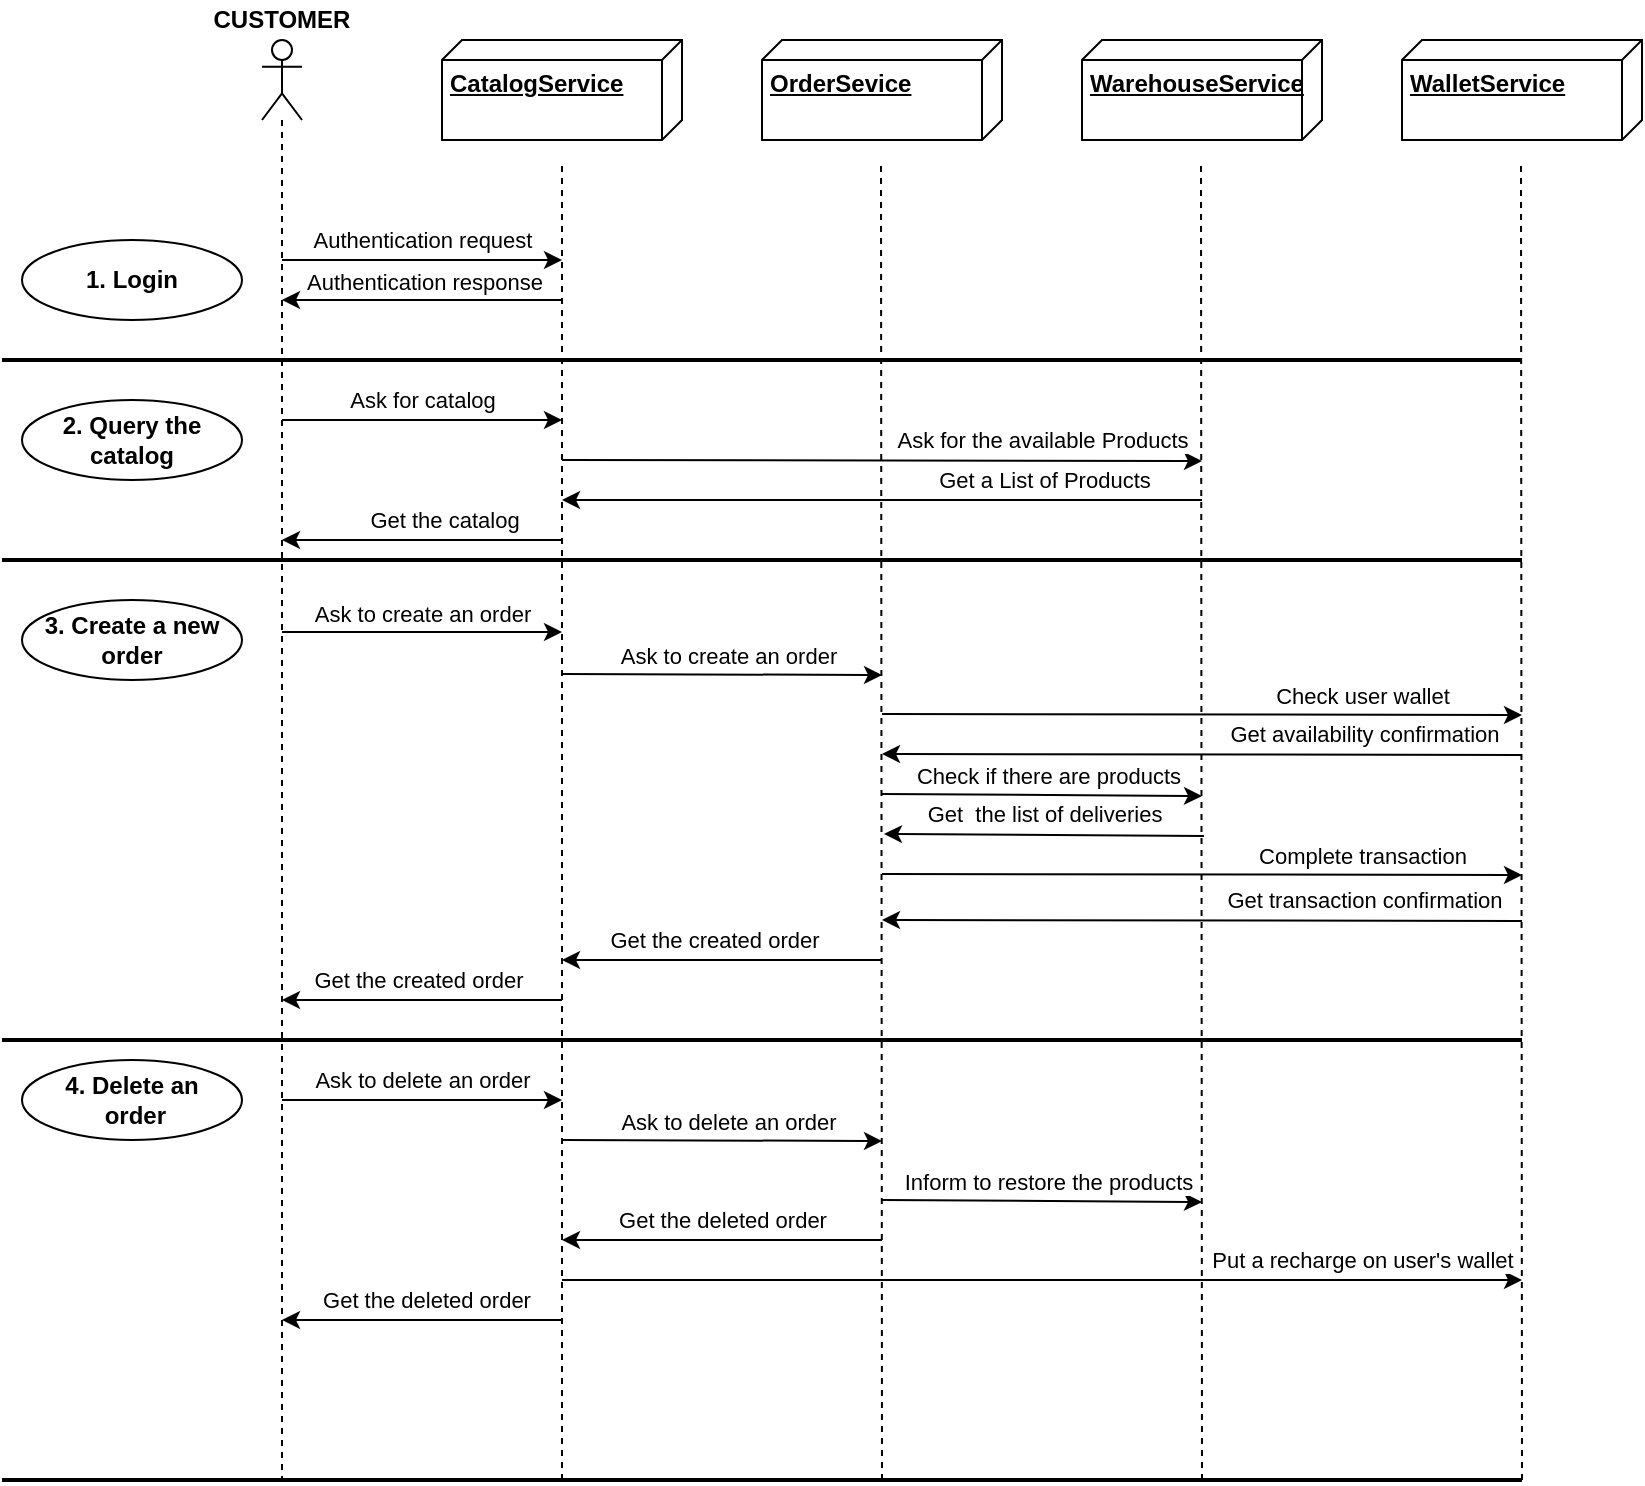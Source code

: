 <mxfile version="14.5.8" type="device" pages="3"><diagram id="WW9rPuYgsh6ZZwEfggNe" name="Page-1"><mxGraphModel dx="1801" dy="469" grid="1" gridSize="10" guides="1" tooltips="1" connect="1" arrows="1" fold="1" page="1" pageScale="1" pageWidth="827" pageHeight="1169" math="0" shadow="0"><root><mxCell id="0"/><mxCell id="1" parent="0"/><mxCell id="-a1PxzRqb6P3rpAZsYmL-1" value="" style="shape=umlLifeline;participant=umlActor;perimeter=lifelinePerimeter;whiteSpace=wrap;html=1;container=1;collapsible=0;recursiveResize=0;verticalAlign=top;spacingTop=36;outlineConnect=0;" parent="1" vertex="1"><mxGeometry x="130" y="40" width="20" height="720" as="geometry"/></mxCell><mxCell id="-a1PxzRqb6P3rpAZsYmL-2" value="3. Create a new order" style="ellipse;whiteSpace=wrap;html=1;fontStyle=1" parent="1" vertex="1"><mxGeometry x="10" y="320" width="110" height="40" as="geometry"/></mxCell><mxCell id="-a1PxzRqb6P3rpAZsYmL-3" value="4. Delete an&lt;br&gt;&amp;nbsp;order" style="ellipse;whiteSpace=wrap;html=1;fontStyle=1" parent="1" vertex="1"><mxGeometry x="10" y="550" width="110" height="40" as="geometry"/></mxCell><mxCell id="-a1PxzRqb6P3rpAZsYmL-4" value="2. Query the catalog" style="ellipse;whiteSpace=wrap;html=1;fontStyle=1" parent="1" vertex="1"><mxGeometry x="10" y="220" width="110" height="40" as="geometry"/></mxCell><mxCell id="-a1PxzRqb6P3rpAZsYmL-5" value="1. Login" style="ellipse;whiteSpace=wrap;html=1;fontStyle=1" parent="1" vertex="1"><mxGeometry x="10" y="140" width="110" height="40" as="geometry"/></mxCell><mxCell id="-a1PxzRqb6P3rpAZsYmL-8" value="CUSTOMER" style="text;html=1;strokeColor=none;fillColor=none;align=center;verticalAlign=middle;whiteSpace=wrap;rounded=0;fontStyle=1" parent="1" vertex="1"><mxGeometry x="100" y="20" width="80" height="20" as="geometry"/></mxCell><mxCell id="-a1PxzRqb6P3rpAZsYmL-15" value="CatalogService" style="verticalAlign=top;align=left;spacingTop=8;spacingLeft=2;spacingRight=12;shape=cube;size=10;direction=south;fontStyle=5;html=1;" parent="1" vertex="1"><mxGeometry x="220" y="40" width="120" height="50" as="geometry"/></mxCell><mxCell id="-a1PxzRqb6P3rpAZsYmL-16" value="OrderSevice" style="verticalAlign=top;align=left;spacingTop=8;spacingLeft=2;spacingRight=12;shape=cube;size=10;direction=south;fontStyle=5;html=1;" parent="1" vertex="1"><mxGeometry x="380" y="40" width="120" height="50" as="geometry"/></mxCell><mxCell id="-a1PxzRqb6P3rpAZsYmL-17" value="WarehouseService" style="verticalAlign=top;align=left;spacingTop=8;spacingLeft=2;spacingRight=12;shape=cube;size=10;direction=south;fontStyle=5;html=1;" parent="1" vertex="1"><mxGeometry x="540" y="40" width="120" height="50" as="geometry"/></mxCell><mxCell id="-a1PxzRqb6P3rpAZsYmL-18" value="WalletService" style="verticalAlign=top;align=left;spacingTop=8;spacingLeft=2;spacingRight=12;shape=cube;size=10;direction=south;fontStyle=5;html=1;" parent="1" vertex="1"><mxGeometry x="700" y="40" width="120" height="50" as="geometry"/></mxCell><mxCell id="-a1PxzRqb6P3rpAZsYmL-20" value="" style="endArrow=none;dashed=1;html=1;" parent="1" edge="1"><mxGeometry width="50" height="50" relative="1" as="geometry"><mxPoint x="280" y="760" as="sourcePoint"/><mxPoint x="280" y="100" as="targetPoint"/></mxGeometry></mxCell><mxCell id="-a1PxzRqb6P3rpAZsYmL-21" value="" style="endArrow=none;dashed=1;html=1;" parent="1" edge="1"><mxGeometry width="50" height="50" relative="1" as="geometry"><mxPoint x="440" y="760" as="sourcePoint"/><mxPoint x="439.5" y="100" as="targetPoint"/></mxGeometry></mxCell><mxCell id="-a1PxzRqb6P3rpAZsYmL-22" value="" style="endArrow=none;dashed=1;html=1;" parent="1" edge="1"><mxGeometry width="50" height="50" relative="1" as="geometry"><mxPoint x="600" y="760" as="sourcePoint"/><mxPoint x="599.5" y="100" as="targetPoint"/></mxGeometry></mxCell><mxCell id="-a1PxzRqb6P3rpAZsYmL-23" value="" style="endArrow=none;dashed=1;html=1;" parent="1" edge="1"><mxGeometry width="50" height="50" relative="1" as="geometry"><mxPoint x="760" y="760" as="sourcePoint"/><mxPoint x="759.5" y="100" as="targetPoint"/></mxGeometry></mxCell><mxCell id="-a1PxzRqb6P3rpAZsYmL-24" value="" style="endArrow=classic;html=1;" parent="1" edge="1"><mxGeometry width="50" height="50" relative="1" as="geometry"><mxPoint x="140" y="150" as="sourcePoint"/><mxPoint x="280" y="150" as="targetPoint"/></mxGeometry></mxCell><mxCell id="-a1PxzRqb6P3rpAZsYmL-27" value="Authentication request" style="edgeLabel;html=1;align=center;verticalAlign=middle;resizable=0;points=[];" parent="-a1PxzRqb6P3rpAZsYmL-24" vertex="1" connectable="0"><mxGeometry x="0.229" y="-3" relative="1" as="geometry"><mxPoint x="-16" y="-13" as="offset"/></mxGeometry></mxCell><mxCell id="-a1PxzRqb6P3rpAZsYmL-25" value="" style="endArrow=classic;html=1;" parent="1" edge="1"><mxGeometry width="50" height="50" relative="1" as="geometry"><mxPoint x="280" y="170" as="sourcePoint"/><mxPoint x="140" y="170" as="targetPoint"/></mxGeometry></mxCell><mxCell id="-a1PxzRqb6P3rpAZsYmL-28" value="Authentication response" style="edgeLabel;html=1;align=center;verticalAlign=middle;resizable=0;points=[];" parent="1" vertex="1" connectable="0"><mxGeometry x="228" y="124" as="geometry"><mxPoint x="-17" y="37" as="offset"/></mxGeometry></mxCell><mxCell id="-a1PxzRqb6P3rpAZsYmL-29" value="" style="endArrow=classic;html=1;" parent="1" edge="1"><mxGeometry width="50" height="50" relative="1" as="geometry"><mxPoint x="140" y="230" as="sourcePoint"/><mxPoint x="280" y="230" as="targetPoint"/></mxGeometry></mxCell><mxCell id="-a1PxzRqb6P3rpAZsYmL-30" value="Ask for catalog" style="edgeLabel;html=1;align=center;verticalAlign=middle;resizable=0;points=[];" parent="-a1PxzRqb6P3rpAZsYmL-29" vertex="1" connectable="0"><mxGeometry x="0.229" y="-3" relative="1" as="geometry"><mxPoint x="-16" y="-13" as="offset"/></mxGeometry></mxCell><mxCell id="-a1PxzRqb6P3rpAZsYmL-31" value="" style="endArrow=classic;html=1;" parent="1" edge="1"><mxGeometry width="50" height="50" relative="1" as="geometry"><mxPoint x="280" y="250" as="sourcePoint"/><mxPoint x="600" y="250.5" as="targetPoint"/></mxGeometry></mxCell><mxCell id="-a1PxzRqb6P3rpAZsYmL-32" value="Ask for the available Products" style="edgeLabel;html=1;align=center;verticalAlign=middle;resizable=0;points=[];" parent="-a1PxzRqb6P3rpAZsYmL-31" vertex="1" connectable="0"><mxGeometry x="0.229" y="-3" relative="1" as="geometry"><mxPoint x="43" y="-13.31" as="offset"/></mxGeometry></mxCell><mxCell id="-a1PxzRqb6P3rpAZsYmL-33" value="" style="endArrow=classic;html=1;" parent="1" edge="1"><mxGeometry width="50" height="50" relative="1" as="geometry"><mxPoint x="600" y="270" as="sourcePoint"/><mxPoint x="280" y="270" as="targetPoint"/></mxGeometry></mxCell><mxCell id="-a1PxzRqb6P3rpAZsYmL-34" value="Get a List of Products" style="edgeLabel;html=1;align=center;verticalAlign=middle;resizable=0;points=[];" parent="-a1PxzRqb6P3rpAZsYmL-33" vertex="1" connectable="0"><mxGeometry x="0.229" y="-3" relative="1" as="geometry"><mxPoint x="117" y="-7" as="offset"/></mxGeometry></mxCell><mxCell id="-a1PxzRqb6P3rpAZsYmL-35" value="" style="endArrow=classic;html=1;" parent="1" edge="1"><mxGeometry width="50" height="50" relative="1" as="geometry"><mxPoint x="140" y="336" as="sourcePoint"/><mxPoint x="280" y="336" as="targetPoint"/></mxGeometry></mxCell><mxCell id="-a1PxzRqb6P3rpAZsYmL-36" value="Ask to create an order" style="edgeLabel;html=1;align=center;verticalAlign=middle;resizable=0;points=[];" parent="-a1PxzRqb6P3rpAZsYmL-35" vertex="1" connectable="0"><mxGeometry x="0.229" y="-3" relative="1" as="geometry"><mxPoint x="-16" y="-12" as="offset"/></mxGeometry></mxCell><mxCell id="-a1PxzRqb6P3rpAZsYmL-37" value="" style="endArrow=classic;html=1;" parent="1" edge="1"><mxGeometry width="50" height="50" relative="1" as="geometry"><mxPoint x="280" y="357" as="sourcePoint"/><mxPoint x="440" y="357.5" as="targetPoint"/></mxGeometry></mxCell><mxCell id="-a1PxzRqb6P3rpAZsYmL-38" value="Ask to create an order" style="edgeLabel;html=1;align=center;verticalAlign=middle;resizable=0;points=[];" parent="-a1PxzRqb6P3rpAZsYmL-37" vertex="1" connectable="0"><mxGeometry x="0.229" y="-3" relative="1" as="geometry"><mxPoint x="-16" y="-13" as="offset"/></mxGeometry></mxCell><mxCell id="-a1PxzRqb6P3rpAZsYmL-39" value="" style="endArrow=classic;html=1;" parent="1" edge="1"><mxGeometry width="50" height="50" relative="1" as="geometry"><mxPoint x="440" y="377" as="sourcePoint"/><mxPoint x="760" y="377.5" as="targetPoint"/></mxGeometry></mxCell><mxCell id="-a1PxzRqb6P3rpAZsYmL-40" value="Check user wallet" style="edgeLabel;html=1;align=center;verticalAlign=middle;resizable=0;points=[];" parent="-a1PxzRqb6P3rpAZsYmL-39" vertex="1" connectable="0"><mxGeometry x="0.229" y="-3" relative="1" as="geometry"><mxPoint x="43" y="-13" as="offset"/></mxGeometry></mxCell><mxCell id="-a1PxzRqb6P3rpAZsYmL-41" value="" style="endArrow=classic;html=1;" parent="1" edge="1"><mxGeometry width="50" height="50" relative="1" as="geometry"><mxPoint x="760" y="397.5" as="sourcePoint"/><mxPoint x="440" y="397" as="targetPoint"/></mxGeometry></mxCell><mxCell id="-a1PxzRqb6P3rpAZsYmL-42" value="Get availability confirmation" style="edgeLabel;html=1;align=center;verticalAlign=middle;resizable=0;points=[];" parent="-a1PxzRqb6P3rpAZsYmL-41" vertex="1" connectable="0"><mxGeometry x="0.229" y="-3" relative="1" as="geometry"><mxPoint x="117" y="-7.19" as="offset"/></mxGeometry></mxCell><mxCell id="-a1PxzRqb6P3rpAZsYmL-43" value="" style="endArrow=classic;html=1;" parent="1" edge="1"><mxGeometry width="50" height="50" relative="1" as="geometry"><mxPoint x="440" y="417" as="sourcePoint"/><mxPoint x="600" y="418" as="targetPoint"/></mxGeometry></mxCell><mxCell id="-a1PxzRqb6P3rpAZsYmL-44" value="Check if there are products" style="edgeLabel;html=1;align=center;verticalAlign=middle;resizable=0;points=[];" parent="-a1PxzRqb6P3rpAZsYmL-43" vertex="1" connectable="0"><mxGeometry x="0.229" y="-3" relative="1" as="geometry"><mxPoint x="-16" y="-13" as="offset"/></mxGeometry></mxCell><mxCell id="-a1PxzRqb6P3rpAZsYmL-45" value="" style="endArrow=classic;html=1;" parent="1" edge="1"><mxGeometry width="50" height="50" relative="1" as="geometry"><mxPoint x="601" y="438" as="sourcePoint"/><mxPoint x="441" y="437" as="targetPoint"/></mxGeometry></mxCell><mxCell id="-a1PxzRqb6P3rpAZsYmL-46" value="Get&amp;nbsp; the list of deliveries" style="edgeLabel;html=1;align=center;verticalAlign=middle;resizable=0;points=[];" parent="-a1PxzRqb6P3rpAZsYmL-45" vertex="1" connectable="0"><mxGeometry x="0.229" y="-3" relative="1" as="geometry"><mxPoint x="17.98" y="-7.39" as="offset"/></mxGeometry></mxCell><mxCell id="-a1PxzRqb6P3rpAZsYmL-48" value="" style="endArrow=classic;html=1;" parent="1" edge="1"><mxGeometry width="50" height="50" relative="1" as="geometry"><mxPoint x="440" y="457" as="sourcePoint"/><mxPoint x="760" y="457.5" as="targetPoint"/></mxGeometry></mxCell><mxCell id="-a1PxzRqb6P3rpAZsYmL-49" value="Complete transaction" style="edgeLabel;html=1;align=center;verticalAlign=middle;resizable=0;points=[];" parent="-a1PxzRqb6P3rpAZsYmL-48" vertex="1" connectable="0"><mxGeometry x="0.229" y="-3" relative="1" as="geometry"><mxPoint x="43" y="-13" as="offset"/></mxGeometry></mxCell><mxCell id="-a1PxzRqb6P3rpAZsYmL-50" value="" style="endArrow=classic;html=1;" parent="1" edge="1"><mxGeometry width="50" height="50" relative="1" as="geometry"><mxPoint x="440" y="500" as="sourcePoint"/><mxPoint x="280" y="500" as="targetPoint"/></mxGeometry></mxCell><mxCell id="-a1PxzRqb6P3rpAZsYmL-51" value="Get the created order" style="edgeLabel;html=1;align=center;verticalAlign=middle;resizable=0;points=[];" parent="-a1PxzRqb6P3rpAZsYmL-50" vertex="1" connectable="0"><mxGeometry x="0.229" y="-3" relative="1" as="geometry"><mxPoint x="13.98" y="-7.39" as="offset"/></mxGeometry></mxCell><mxCell id="-a1PxzRqb6P3rpAZsYmL-52" value="" style="endArrow=classic;html=1;" parent="1" edge="1"><mxGeometry width="50" height="50" relative="1" as="geometry"><mxPoint x="280" y="290" as="sourcePoint"/><mxPoint x="140" y="290" as="targetPoint"/></mxGeometry></mxCell><mxCell id="-a1PxzRqb6P3rpAZsYmL-53" value="Get the catalog" style="edgeLabel;html=1;align=center;verticalAlign=middle;resizable=0;points=[];" parent="-a1PxzRqb6P3rpAZsYmL-52" vertex="1" connectable="0"><mxGeometry x="0.229" y="-3" relative="1" as="geometry"><mxPoint x="26.55" y="-7" as="offset"/></mxGeometry></mxCell><mxCell id="-a1PxzRqb6P3rpAZsYmL-54" value="" style="endArrow=classic;html=1;" parent="1" edge="1"><mxGeometry width="50" height="50" relative="1" as="geometry"><mxPoint x="280" y="520" as="sourcePoint"/><mxPoint x="140" y="520" as="targetPoint"/></mxGeometry></mxCell><mxCell id="-a1PxzRqb6P3rpAZsYmL-55" value="Get the created order" style="edgeLabel;html=1;align=center;verticalAlign=middle;resizable=0;points=[];" parent="-a1PxzRqb6P3rpAZsYmL-54" vertex="1" connectable="0"><mxGeometry x="0.229" y="-3" relative="1" as="geometry"><mxPoint x="13.98" y="-7.39" as="offset"/></mxGeometry></mxCell><mxCell id="-a1PxzRqb6P3rpAZsYmL-59" value="" style="endArrow=classic;html=1;" parent="1" edge="1"><mxGeometry width="50" height="50" relative="1" as="geometry"><mxPoint x="760" y="480.5" as="sourcePoint"/><mxPoint x="440" y="480" as="targetPoint"/></mxGeometry></mxCell><mxCell id="-a1PxzRqb6P3rpAZsYmL-60" value="Get transaction confirmation" style="edgeLabel;html=1;align=center;verticalAlign=middle;resizable=0;points=[];" parent="-a1PxzRqb6P3rpAZsYmL-59" vertex="1" connectable="0"><mxGeometry x="0.229" y="-3" relative="1" as="geometry"><mxPoint x="117" y="-7.19" as="offset"/></mxGeometry></mxCell><mxCell id="-a1PxzRqb6P3rpAZsYmL-62" value="" style="endArrow=classic;html=1;" parent="1" edge="1"><mxGeometry width="50" height="50" relative="1" as="geometry"><mxPoint x="280" y="590" as="sourcePoint"/><mxPoint x="440" y="590.5" as="targetPoint"/></mxGeometry></mxCell><mxCell id="-a1PxzRqb6P3rpAZsYmL-63" value="Ask to delete an order" style="edgeLabel;html=1;align=center;verticalAlign=middle;resizable=0;points=[];" parent="-a1PxzRqb6P3rpAZsYmL-62" vertex="1" connectable="0"><mxGeometry x="0.229" y="-3" relative="1" as="geometry"><mxPoint x="-16" y="-13" as="offset"/></mxGeometry></mxCell><mxCell id="-a1PxzRqb6P3rpAZsYmL-68" value="" style="endArrow=classic;html=1;" parent="1" edge="1"><mxGeometry width="50" height="50" relative="1" as="geometry"><mxPoint x="440" y="620" as="sourcePoint"/><mxPoint x="600" y="621" as="targetPoint"/></mxGeometry></mxCell><mxCell id="-a1PxzRqb6P3rpAZsYmL-69" value="Inform to restore the products" style="edgeLabel;html=1;align=center;verticalAlign=middle;resizable=0;points=[];" parent="-a1PxzRqb6P3rpAZsYmL-68" vertex="1" connectable="0"><mxGeometry x="0.229" y="-3" relative="1" as="geometry"><mxPoint x="-16" y="-13" as="offset"/></mxGeometry></mxCell><mxCell id="-a1PxzRqb6P3rpAZsYmL-70" value="" style="endArrow=classic;html=1;" parent="1" edge="1"><mxGeometry width="50" height="50" relative="1" as="geometry"><mxPoint x="280" y="660" as="sourcePoint"/><mxPoint x="760" y="660" as="targetPoint"/></mxGeometry></mxCell><mxCell id="-a1PxzRqb6P3rpAZsYmL-71" value="Put a recharge on user's wallet" style="edgeLabel;html=1;align=center;verticalAlign=middle;resizable=0;points=[];" parent="-a1PxzRqb6P3rpAZsYmL-70" vertex="1" connectable="0"><mxGeometry x="0.229" y="-3" relative="1" as="geometry"><mxPoint x="105" y="-13" as="offset"/></mxGeometry></mxCell><mxCell id="-a1PxzRqb6P3rpAZsYmL-72" value="" style="endArrow=classic;html=1;" parent="1" edge="1"><mxGeometry width="50" height="50" relative="1" as="geometry"><mxPoint x="440" y="640" as="sourcePoint"/><mxPoint x="280" y="640" as="targetPoint"/></mxGeometry></mxCell><mxCell id="-a1PxzRqb6P3rpAZsYmL-73" value="Get the deleted order" style="edgeLabel;html=1;align=center;verticalAlign=middle;resizable=0;points=[];" parent="-a1PxzRqb6P3rpAZsYmL-72" vertex="1" connectable="0"><mxGeometry x="0.229" y="-3" relative="1" as="geometry"><mxPoint x="18" y="-7" as="offset"/></mxGeometry></mxCell><mxCell id="-a1PxzRqb6P3rpAZsYmL-80" value="" style="endArrow=classic;html=1;" parent="1" edge="1"><mxGeometry width="50" height="50" relative="1" as="geometry"><mxPoint x="140" y="570" as="sourcePoint"/><mxPoint x="280" y="570" as="targetPoint"/></mxGeometry></mxCell><mxCell id="-a1PxzRqb6P3rpAZsYmL-81" value="Ask to delete an order" style="edgeLabel;html=1;align=center;verticalAlign=middle;resizable=0;points=[];" parent="-a1PxzRqb6P3rpAZsYmL-80" vertex="1" connectable="0"><mxGeometry x="0.229" y="-3" relative="1" as="geometry"><mxPoint x="-16" y="-13" as="offset"/></mxGeometry></mxCell><mxCell id="-a1PxzRqb6P3rpAZsYmL-82" value="" style="endArrow=none;html=1;strokeWidth=2;" parent="1" edge="1"><mxGeometry width="50" height="50" relative="1" as="geometry"><mxPoint y="200" as="sourcePoint"/><mxPoint x="760" y="200" as="targetPoint"/></mxGeometry></mxCell><mxCell id="-a1PxzRqb6P3rpAZsYmL-83" value="" style="endArrow=none;html=1;strokeWidth=2;" parent="1" edge="1"><mxGeometry width="50" height="50" relative="1" as="geometry"><mxPoint y="300" as="sourcePoint"/><mxPoint x="760" y="300" as="targetPoint"/></mxGeometry></mxCell><mxCell id="-a1PxzRqb6P3rpAZsYmL-84" value="" style="endArrow=none;html=1;strokeWidth=2;" parent="1" edge="1"><mxGeometry width="50" height="50" relative="1" as="geometry"><mxPoint y="540" as="sourcePoint"/><mxPoint x="760" y="540" as="targetPoint"/></mxGeometry></mxCell><mxCell id="-a1PxzRqb6P3rpAZsYmL-85" value="" style="endArrow=none;html=1;strokeWidth=2;" parent="1" edge="1"><mxGeometry width="50" height="50" relative="1" as="geometry"><mxPoint y="760" as="sourcePoint"/><mxPoint x="760" y="760" as="targetPoint"/></mxGeometry></mxCell><mxCell id="-a1PxzRqb6P3rpAZsYmL-86" value="" style="endArrow=classic;html=1;" parent="1" edge="1"><mxGeometry width="50" height="50" relative="1" as="geometry"><mxPoint x="280" y="680" as="sourcePoint"/><mxPoint x="140" y="680" as="targetPoint"/></mxGeometry></mxCell><mxCell id="-a1PxzRqb6P3rpAZsYmL-87" value="Get the deleted order" style="edgeLabel;html=1;align=center;verticalAlign=middle;resizable=0;points=[];" parent="-a1PxzRqb6P3rpAZsYmL-86" vertex="1" connectable="0"><mxGeometry x="0.229" y="-3" relative="1" as="geometry"><mxPoint x="18" y="-7" as="offset"/></mxGeometry></mxCell></root></mxGraphModel></diagram><diagram id="Jo0t4_BSQ6CxJLIb3qIB" name="Page-2"><mxGraphModel dx="1801" dy="469" grid="1" gridSize="10" guides="1" tooltips="1" connect="1" arrows="1" fold="1" page="1" pageScale="1" pageWidth="827" pageHeight="1169" math="0" shadow="0"><root><mxCell id="4_NA_0OCCutC2aEGDzP0-0"/><mxCell id="4_NA_0OCCutC2aEGDzP0-1" parent="4_NA_0OCCutC2aEGDzP0-0"/><mxCell id="Fbrjppe0hgs-2GKCwXw8-0" value="" style="shape=umlLifeline;participant=umlActor;perimeter=lifelinePerimeter;whiteSpace=wrap;html=1;container=1;collapsible=0;recursiveResize=0;verticalAlign=top;spacingTop=36;outlineConnect=0;" parent="4_NA_0OCCutC2aEGDzP0-1" vertex="1"><mxGeometry x="130" y="40" width="20" height="680" as="geometry"/></mxCell><mxCell id="Fbrjppe0hgs-2GKCwXw8-1" value="ADMIN" style="text;html=1;strokeColor=none;fillColor=none;align=center;verticalAlign=middle;whiteSpace=wrap;rounded=0;fontStyle=1" parent="4_NA_0OCCutC2aEGDzP0-1" vertex="1"><mxGeometry x="120" y="20" width="40" height="20" as="geometry"/></mxCell><mxCell id="Fbrjppe0hgs-2GKCwXw8-2" value="1. Login" style="ellipse;whiteSpace=wrap;html=1;fontStyle=1" parent="4_NA_0OCCutC2aEGDzP0-1" vertex="1"><mxGeometry x="10" y="140" width="110" height="40" as="geometry"/></mxCell><mxCell id="Fbrjppe0hgs-2GKCwXw8-3" value="3. Add a &lt;br&gt;product" style="ellipse;whiteSpace=wrap;html=1;fontStyle=1" parent="4_NA_0OCCutC2aEGDzP0-1" vertex="1"><mxGeometry x="10" y="332" width="110" height="40" as="geometry"/></mxCell><mxCell id="Fbrjppe0hgs-2GKCwXw8-4" value="2. Query the catalog" style="ellipse;whiteSpace=wrap;html=1;fontStyle=1" parent="4_NA_0OCCutC2aEGDzP0-1" vertex="1"><mxGeometry x="10" y="230" width="110" height="40" as="geometry"/></mxCell><mxCell id="Fbrjppe0hgs-2GKCwXw8-5" value="4. Edit a&lt;br&gt;&amp;nbsp;product" style="ellipse;whiteSpace=wrap;html=1;fontStyle=1" parent="4_NA_0OCCutC2aEGDzP0-1" vertex="1"><mxGeometry x="10" y="447" width="110" height="40" as="geometry"/></mxCell><mxCell id="UiMBX6MsN93ljW6YTJCD-2" value="CatalogService" style="verticalAlign=top;align=left;spacingTop=8;spacingLeft=2;spacingRight=12;shape=cube;size=10;direction=south;fontStyle=5;html=1;" parent="4_NA_0OCCutC2aEGDzP0-1" vertex="1"><mxGeometry x="220" y="40" width="120" height="50" as="geometry"/></mxCell><mxCell id="UiMBX6MsN93ljW6YTJCD-3" value="OrderSevice" style="verticalAlign=top;align=left;spacingTop=8;spacingLeft=2;spacingRight=12;shape=cube;size=10;direction=south;fontStyle=5;html=1;" parent="4_NA_0OCCutC2aEGDzP0-1" vertex="1"><mxGeometry x="380" y="40" width="120" height="50" as="geometry"/></mxCell><mxCell id="UiMBX6MsN93ljW6YTJCD-4" value="WarehouseService" style="verticalAlign=top;align=left;spacingTop=8;spacingLeft=2;spacingRight=12;shape=cube;size=10;direction=south;fontStyle=5;html=1;" parent="4_NA_0OCCutC2aEGDzP0-1" vertex="1"><mxGeometry x="540" y="40" width="120" height="50" as="geometry"/></mxCell><mxCell id="UiMBX6MsN93ljW6YTJCD-5" value="WalletService" style="verticalAlign=top;align=left;spacingTop=8;spacingLeft=2;spacingRight=12;shape=cube;size=10;direction=south;fontStyle=5;html=1;" parent="4_NA_0OCCutC2aEGDzP0-1" vertex="1"><mxGeometry x="700" y="40" width="120" height="50" as="geometry"/></mxCell><mxCell id="UiMBX6MsN93ljW6YTJCD-6" value="" style="endArrow=none;dashed=1;html=1;" parent="4_NA_0OCCutC2aEGDzP0-1" edge="1"><mxGeometry width="50" height="50" relative="1" as="geometry"><mxPoint x="280" y="720" as="sourcePoint"/><mxPoint x="280" y="100.0" as="targetPoint"/></mxGeometry></mxCell><mxCell id="UiMBX6MsN93ljW6YTJCD-7" value="" style="endArrow=none;dashed=1;html=1;" parent="4_NA_0OCCutC2aEGDzP0-1" edge="1"><mxGeometry width="50" height="50" relative="1" as="geometry"><mxPoint x="440" y="720" as="sourcePoint"/><mxPoint x="439.5" y="100.0" as="targetPoint"/></mxGeometry></mxCell><mxCell id="UiMBX6MsN93ljW6YTJCD-8" value="" style="endArrow=none;dashed=1;html=1;" parent="4_NA_0OCCutC2aEGDzP0-1" edge="1"><mxGeometry width="50" height="50" relative="1" as="geometry"><mxPoint x="600" y="720" as="sourcePoint"/><mxPoint x="599.5" y="100.0" as="targetPoint"/></mxGeometry></mxCell><mxCell id="UiMBX6MsN93ljW6YTJCD-9" value="" style="endArrow=none;dashed=1;html=1;" parent="4_NA_0OCCutC2aEGDzP0-1" edge="1"><mxGeometry width="50" height="50" relative="1" as="geometry"><mxPoint x="760" y="720" as="sourcePoint"/><mxPoint x="759.5" y="100.0" as="targetPoint"/></mxGeometry></mxCell><mxCell id="UiMBX6MsN93ljW6YTJCD-10" value="" style="endArrow=classic;html=1;" parent="4_NA_0OCCutC2aEGDzP0-1" edge="1"><mxGeometry width="50" height="50" relative="1" as="geometry"><mxPoint x="140" y="150.0" as="sourcePoint"/><mxPoint x="280" y="150.0" as="targetPoint"/></mxGeometry></mxCell><mxCell id="UiMBX6MsN93ljW6YTJCD-11" value="Authentication request" style="edgeLabel;html=1;align=center;verticalAlign=middle;resizable=0;points=[];" parent="UiMBX6MsN93ljW6YTJCD-10" vertex="1" connectable="0"><mxGeometry x="0.229" y="-3" relative="1" as="geometry"><mxPoint x="-16" y="-13" as="offset"/></mxGeometry></mxCell><mxCell id="UiMBX6MsN93ljW6YTJCD-12" value="" style="endArrow=classic;html=1;" parent="4_NA_0OCCutC2aEGDzP0-1" edge="1"><mxGeometry width="50" height="50" relative="1" as="geometry"><mxPoint x="280" y="170.0" as="sourcePoint"/><mxPoint x="140" y="170.0" as="targetPoint"/></mxGeometry></mxCell><mxCell id="UiMBX6MsN93ljW6YTJCD-13" value="Authentication response" style="edgeLabel;html=1;align=center;verticalAlign=middle;resizable=0;points=[];" parent="4_NA_0OCCutC2aEGDzP0-1" vertex="1" connectable="0"><mxGeometry x="228" y="124" as="geometry"><mxPoint x="-17" y="37" as="offset"/></mxGeometry></mxCell><mxCell id="UiMBX6MsN93ljW6YTJCD-14" value="" style="endArrow=classic;html=1;" parent="4_NA_0OCCutC2aEGDzP0-1" edge="1"><mxGeometry width="50" height="50" relative="1" as="geometry"><mxPoint x="140" y="230.0" as="sourcePoint"/><mxPoint x="280" y="230.0" as="targetPoint"/></mxGeometry></mxCell><mxCell id="UiMBX6MsN93ljW6YTJCD-15" value="Ask for catalog" style="edgeLabel;html=1;align=center;verticalAlign=middle;resizable=0;points=[];" parent="UiMBX6MsN93ljW6YTJCD-14" vertex="1" connectable="0"><mxGeometry x="0.229" y="-3" relative="1" as="geometry"><mxPoint x="-16" y="-13" as="offset"/></mxGeometry></mxCell><mxCell id="UiMBX6MsN93ljW6YTJCD-16" value="" style="endArrow=classic;html=1;" parent="4_NA_0OCCutC2aEGDzP0-1" edge="1"><mxGeometry width="50" height="50" relative="1" as="geometry"><mxPoint x="280" y="250.0" as="sourcePoint"/><mxPoint x="600" y="250.5" as="targetPoint"/></mxGeometry></mxCell><mxCell id="UiMBX6MsN93ljW6YTJCD-17" value="Ask for the available Products" style="edgeLabel;html=1;align=center;verticalAlign=middle;resizable=0;points=[];" parent="UiMBX6MsN93ljW6YTJCD-16" vertex="1" connectable="0"><mxGeometry x="0.229" y="-3" relative="1" as="geometry"><mxPoint x="43" y="-13.31" as="offset"/></mxGeometry></mxCell><mxCell id="wsFOoLASCJsU-3fvam8P-0" value="Text" style="edgeLabel;html=1;align=center;verticalAlign=middle;resizable=0;points=[];" parent="UiMBX6MsN93ljW6YTJCD-16" vertex="1" connectable="0"><mxGeometry x="0.838" y="-9" relative="1" as="geometry"><mxPoint as="offset"/></mxGeometry></mxCell><mxCell id="UiMBX6MsN93ljW6YTJCD-18" value="" style="endArrow=classic;html=1;" parent="4_NA_0OCCutC2aEGDzP0-1" edge="1"><mxGeometry width="50" height="50" relative="1" as="geometry"><mxPoint x="600" y="270.0" as="sourcePoint"/><mxPoint x="280" y="270.0" as="targetPoint"/></mxGeometry></mxCell><mxCell id="UiMBX6MsN93ljW6YTJCD-19" value="Get a List of Products per warehouse" style="edgeLabel;html=1;align=center;verticalAlign=middle;resizable=0;points=[];" parent="UiMBX6MsN93ljW6YTJCD-18" vertex="1" connectable="0"><mxGeometry x="0.229" y="-3" relative="1" as="geometry"><mxPoint x="117" y="-7" as="offset"/></mxGeometry></mxCell><mxCell id="UiMBX6MsN93ljW6YTJCD-20" value="" style="endArrow=classic;html=1;" parent="4_NA_0OCCutC2aEGDzP0-1" edge="1"><mxGeometry width="50" height="50" relative="1" as="geometry"><mxPoint x="140" y="348" as="sourcePoint"/><mxPoint x="280" y="348" as="targetPoint"/></mxGeometry></mxCell><mxCell id="UiMBX6MsN93ljW6YTJCD-21" value="Ask to add a product" style="edgeLabel;html=1;align=center;verticalAlign=middle;resizable=0;points=[];" parent="UiMBX6MsN93ljW6YTJCD-20" vertex="1" connectable="0"><mxGeometry x="0.229" y="-3" relative="1" as="geometry"><mxPoint x="-16" y="-12" as="offset"/></mxGeometry></mxCell><mxCell id="UiMBX6MsN93ljW6YTJCD-22" value="" style="endArrow=classic;html=1;" parent="4_NA_0OCCutC2aEGDzP0-1" edge="1"><mxGeometry width="50" height="50" relative="1" as="geometry"><mxPoint x="280" y="369" as="sourcePoint"/><mxPoint x="600" y="370" as="targetPoint"/></mxGeometry></mxCell><mxCell id="UiMBX6MsN93ljW6YTJCD-23" value="Ask to add a product" style="edgeLabel;html=1;align=center;verticalAlign=middle;resizable=0;points=[];" parent="UiMBX6MsN93ljW6YTJCD-22" vertex="1" connectable="0"><mxGeometry x="0.229" y="-3" relative="1" as="geometry"><mxPoint x="43.01" y="-13" as="offset"/></mxGeometry></mxCell><mxCell id="UiMBX6MsN93ljW6YTJCD-36" value="" style="endArrow=classic;html=1;" parent="4_NA_0OCCutC2aEGDzP0-1" edge="1"><mxGeometry width="50" height="50" relative="1" as="geometry"><mxPoint x="280" y="290.0" as="sourcePoint"/><mxPoint x="140" y="290.0" as="targetPoint"/></mxGeometry></mxCell><mxCell id="UiMBX6MsN93ljW6YTJCD-37" value="Get the admin catalog" style="edgeLabel;html=1;align=center;verticalAlign=middle;resizable=0;points=[];" parent="UiMBX6MsN93ljW6YTJCD-36" vertex="1" connectable="0"><mxGeometry x="0.229" y="-3" relative="1" as="geometry"><mxPoint x="26.55" y="-7" as="offset"/></mxGeometry></mxCell><mxCell id="wsFOoLASCJsU-3fvam8P-1" value="" style="endArrow=classic;html=1;" parent="4_NA_0OCCutC2aEGDzP0-1" edge="1"><mxGeometry width="50" height="50" relative="1" as="geometry"><mxPoint x="600" y="393" as="sourcePoint"/><mxPoint x="280" y="392" as="targetPoint"/></mxGeometry></mxCell><mxCell id="wsFOoLASCJsU-3fvam8P-2" value="Get the added product" style="edgeLabel;html=1;align=center;verticalAlign=middle;resizable=0;points=[];" parent="wsFOoLASCJsU-3fvam8P-1" vertex="1" connectable="0"><mxGeometry x="0.229" y="-3" relative="1" as="geometry"><mxPoint x="-43.01" y="-7.38" as="offset"/></mxGeometry></mxCell><mxCell id="y03DvqWdvLcSpBdTC3pq-0" value="" style="endArrow=classic;html=1;" parent="4_NA_0OCCutC2aEGDzP0-1" edge="1"><mxGeometry width="50" height="50" relative="1" as="geometry"><mxPoint x="280" y="412" as="sourcePoint"/><mxPoint x="140" y="412" as="targetPoint"/></mxGeometry></mxCell><mxCell id="y03DvqWdvLcSpBdTC3pq-1" value="Get the added product" style="edgeLabel;html=1;align=center;verticalAlign=middle;resizable=0;points=[];" parent="y03DvqWdvLcSpBdTC3pq-0" vertex="1" connectable="0"><mxGeometry x="0.229" y="-3" relative="1" as="geometry"><mxPoint x="21.99" y="-6.69" as="offset"/></mxGeometry></mxCell><mxCell id="y03DvqWdvLcSpBdTC3pq-10" value="" style="endArrow=classic;html=1;" parent="4_NA_0OCCutC2aEGDzP0-1" edge="1"><mxGeometry width="50" height="50" relative="1" as="geometry"><mxPoint x="140" y="467" as="sourcePoint"/><mxPoint x="280" y="467" as="targetPoint"/></mxGeometry></mxCell><mxCell id="y03DvqWdvLcSpBdTC3pq-11" value="Ask to edit a product" style="edgeLabel;html=1;align=center;verticalAlign=middle;resizable=0;points=[];" parent="y03DvqWdvLcSpBdTC3pq-10" vertex="1" connectable="0"><mxGeometry x="0.229" y="-3" relative="1" as="geometry"><mxPoint x="-16" y="-12" as="offset"/></mxGeometry></mxCell><mxCell id="y03DvqWdvLcSpBdTC3pq-12" value="" style="endArrow=classic;html=1;" parent="4_NA_0OCCutC2aEGDzP0-1" edge="1"><mxGeometry width="50" height="50" relative="1" as="geometry"><mxPoint x="280" y="486" as="sourcePoint"/><mxPoint x="600" y="487" as="targetPoint"/></mxGeometry></mxCell><mxCell id="y03DvqWdvLcSpBdTC3pq-13" value="Ask to edit a product" style="edgeLabel;html=1;align=center;verticalAlign=middle;resizable=0;points=[];" parent="y03DvqWdvLcSpBdTC3pq-12" vertex="1" connectable="0"><mxGeometry x="0.229" y="-3" relative="1" as="geometry"><mxPoint x="43.01" y="-13" as="offset"/></mxGeometry></mxCell><mxCell id="y03DvqWdvLcSpBdTC3pq-14" value="" style="endArrow=classic;html=1;" parent="4_NA_0OCCutC2aEGDzP0-1" edge="1"><mxGeometry width="50" height="50" relative="1" as="geometry"><mxPoint x="600" y="508" as="sourcePoint"/><mxPoint x="280" y="507" as="targetPoint"/></mxGeometry></mxCell><mxCell id="y03DvqWdvLcSpBdTC3pq-15" value="Get the edited product" style="edgeLabel;html=1;align=center;verticalAlign=middle;resizable=0;points=[];" parent="y03DvqWdvLcSpBdTC3pq-14" vertex="1" connectable="0"><mxGeometry x="0.229" y="-3" relative="1" as="geometry"><mxPoint x="-43.01" y="-7.38" as="offset"/></mxGeometry></mxCell><mxCell id="y03DvqWdvLcSpBdTC3pq-16" value="" style="endArrow=classic;html=1;" parent="4_NA_0OCCutC2aEGDzP0-1" edge="1"><mxGeometry width="50" height="50" relative="1" as="geometry"><mxPoint x="280" y="527" as="sourcePoint"/><mxPoint x="140" y="527" as="targetPoint"/></mxGeometry></mxCell><mxCell id="y03DvqWdvLcSpBdTC3pq-17" value="Get the edited product" style="edgeLabel;html=1;align=center;verticalAlign=middle;resizable=0;points=[];" parent="y03DvqWdvLcSpBdTC3pq-16" vertex="1" connectable="0"><mxGeometry x="0.229" y="-3" relative="1" as="geometry"><mxPoint x="21.99" y="-6.69" as="offset"/></mxGeometry></mxCell><mxCell id="y03DvqWdvLcSpBdTC3pq-18" value="4. Insert a&lt;br&gt;&amp;nbsp;recharge" style="ellipse;whiteSpace=wrap;html=1;fontStyle=1" parent="4_NA_0OCCutC2aEGDzP0-1" vertex="1"><mxGeometry x="10" y="570" width="110" height="40" as="geometry"/></mxCell><mxCell id="PG0TKMmvSf0nD1irOPwp-0" value="" style="endArrow=none;html=1;strokeWidth=2;" parent="4_NA_0OCCutC2aEGDzP0-1" edge="1"><mxGeometry width="50" height="50" relative="1" as="geometry"><mxPoint x="-2.274e-13" y="200" as="sourcePoint"/><mxPoint x="760" y="200" as="targetPoint"/></mxGeometry></mxCell><mxCell id="PG0TKMmvSf0nD1irOPwp-1" value="" style="endArrow=none;html=1;strokeWidth=2;" parent="4_NA_0OCCutC2aEGDzP0-1" edge="1"><mxGeometry width="50" height="50" relative="1" as="geometry"><mxPoint y="310" as="sourcePoint"/><mxPoint x="760" y="310" as="targetPoint"/></mxGeometry></mxCell><mxCell id="PG0TKMmvSf0nD1irOPwp-2" value="" style="endArrow=none;html=1;strokeWidth=2;" parent="4_NA_0OCCutC2aEGDzP0-1" edge="1"><mxGeometry width="50" height="50" relative="1" as="geometry"><mxPoint y="430" as="sourcePoint"/><mxPoint x="760" y="430" as="targetPoint"/></mxGeometry></mxCell><mxCell id="PG0TKMmvSf0nD1irOPwp-3" value="" style="endArrow=none;html=1;strokeWidth=2;" parent="4_NA_0OCCutC2aEGDzP0-1" edge="1"><mxGeometry width="50" height="50" relative="1" as="geometry"><mxPoint y="560" as="sourcePoint"/><mxPoint x="760" y="560" as="targetPoint"/></mxGeometry></mxCell><mxCell id="PG0TKMmvSf0nD1irOPwp-4" value="" style="endArrow=classic;html=1;" parent="4_NA_0OCCutC2aEGDzP0-1" edge="1"><mxGeometry width="50" height="50" relative="1" as="geometry"><mxPoint x="140" y="589.5" as="sourcePoint"/><mxPoint x="280" y="589.5" as="targetPoint"/></mxGeometry></mxCell><mxCell id="PG0TKMmvSf0nD1irOPwp-5" value="Ask to recharge an user" style="edgeLabel;html=1;align=center;verticalAlign=middle;resizable=0;points=[];" parent="PG0TKMmvSf0nD1irOPwp-4" vertex="1" connectable="0"><mxGeometry x="0.229" y="-3" relative="1" as="geometry"><mxPoint x="-16" y="-12" as="offset"/></mxGeometry></mxCell><mxCell id="PG0TKMmvSf0nD1irOPwp-6" value="" style="endArrow=classic;html=1;" parent="4_NA_0OCCutC2aEGDzP0-1" edge="1"><mxGeometry width="50" height="50" relative="1" as="geometry"><mxPoint x="280" y="609" as="sourcePoint"/><mxPoint x="760" y="609" as="targetPoint"/></mxGeometry></mxCell><mxCell id="PG0TKMmvSf0nD1irOPwp-7" value="Ask to recharge an user" style="edgeLabel;html=1;align=center;verticalAlign=middle;resizable=0;points=[];" parent="PG0TKMmvSf0nD1irOPwp-6" vertex="1" connectable="0"><mxGeometry x="0.229" y="-3" relative="1" as="geometry"><mxPoint x="104.71" y="-12" as="offset"/></mxGeometry></mxCell><mxCell id="PG0TKMmvSf0nD1irOPwp-8" value="" style="endArrow=classic;html=1;" parent="4_NA_0OCCutC2aEGDzP0-1" edge="1"><mxGeometry width="50" height="50" relative="1" as="geometry"><mxPoint x="760" y="630" as="sourcePoint"/><mxPoint x="280" y="630" as="targetPoint"/></mxGeometry></mxCell><mxCell id="PG0TKMmvSf0nD1irOPwp-9" value="Get recharge confirmation" style="edgeLabel;html=1;align=center;verticalAlign=middle;resizable=0;points=[];" parent="PG0TKMmvSf0nD1irOPwp-8" vertex="1" connectable="0"><mxGeometry x="0.229" y="-3" relative="1" as="geometry"><mxPoint x="-105.0" y="-7" as="offset"/></mxGeometry></mxCell><mxCell id="PG0TKMmvSf0nD1irOPwp-10" value="" style="endArrow=classic;html=1;" parent="4_NA_0OCCutC2aEGDzP0-1" edge="1"><mxGeometry width="50" height="50" relative="1" as="geometry"><mxPoint x="280" y="650" as="sourcePoint"/><mxPoint x="140" y="650" as="targetPoint"/></mxGeometry></mxCell><mxCell id="PG0TKMmvSf0nD1irOPwp-11" value="Get recharge confirmation" style="edgeLabel;html=1;align=center;verticalAlign=middle;resizable=0;points=[];" parent="PG0TKMmvSf0nD1irOPwp-10" vertex="1" connectable="0"><mxGeometry x="0.229" y="-3" relative="1" as="geometry"><mxPoint x="16.0" y="-7" as="offset"/></mxGeometry></mxCell><mxCell id="PG0TKMmvSf0nD1irOPwp-12" value="" style="endArrow=none;html=1;strokeWidth=2;" parent="4_NA_0OCCutC2aEGDzP0-1" edge="1"><mxGeometry width="50" height="50" relative="1" as="geometry"><mxPoint x="-2.274e-13" y="720" as="sourcePoint"/><mxPoint x="760" y="720" as="targetPoint"/></mxGeometry></mxCell></root></mxGraphModel></diagram><diagram id="L_nfAcgPb9f2aWM_i_3t" name="Page-3"><mxGraphModel dx="1468" dy="2107" grid="1" gridSize="10" guides="1" tooltips="1" connect="1" arrows="1" fold="1" page="1" pageScale="1" pageWidth="827" pageHeight="1169" math="0" shadow="0"><root><mxCell id="7-livaUbUdtrNgbnCRZa-0"/><mxCell id="7-livaUbUdtrNgbnCRZa-1" parent="7-livaUbUdtrNgbnCRZa-0"/><mxCell id="fFkUBCUcnOPbvZvvtHWF-7" style="edgeStyle=orthogonalEdgeStyle;rounded=0;orthogonalLoop=1;jettySize=auto;html=1;entryX=0;entryY=0.5;entryDx=0;entryDy=0;fontSize=11;fontColor=#191919;" parent="7-livaUbUdtrNgbnCRZa-1" source="fFkUBCUcnOPbvZvvtHWF-1" target="fFkUBCUcnOPbvZvvtHWF-6" edge="1"><mxGeometry relative="1" as="geometry"><Array as="points"><mxPoint x="310" y="237"/></Array></mxGeometry></mxCell><mxCell id="fFkUBCUcnOPbvZvvtHWF-27" style="edgeStyle=orthogonalEdgeStyle;rounded=0;orthogonalLoop=1;jettySize=auto;html=1;fontSize=11;fontColor=#191919;" parent="7-livaUbUdtrNgbnCRZa-1" target="fFkUBCUcnOPbvZvvtHWF-19" edge="1"><mxGeometry relative="1" as="geometry"><mxPoint x="310" y="30" as="sourcePoint"/><Array as="points"><mxPoint x="310" y="30"/><mxPoint x="310" y="357"/></Array></mxGeometry></mxCell><mxCell id="fFkUBCUcnOPbvZvvtHWF-35" style="edgeStyle=orthogonalEdgeStyle;rounded=0;orthogonalLoop=1;jettySize=auto;html=1;entryX=0;entryY=0.5;entryDx=0;entryDy=0;fontSize=11;fontColor=#191919;" parent="7-livaUbUdtrNgbnCRZa-1" source="fFkUBCUcnOPbvZvvtHWF-1" target="fFkUBCUcnOPbvZvvtHWF-33" edge="1"><mxGeometry relative="1" as="geometry"><Array as="points"><mxPoint x="310" y="60"/></Array></mxGeometry></mxCell><mxCell id="nuSB-areRuFSZxqR5CC1-5" style="edgeStyle=orthogonalEdgeStyle;rounded=0;sketch=0;orthogonalLoop=1;jettySize=auto;html=1;entryX=0;entryY=0.5;entryDx=0;entryDy=0;endArrow=classic;endFill=1;fontSize=11;fontColor=#191919;" parent="7-livaUbUdtrNgbnCRZa-1" source="fFkUBCUcnOPbvZvvtHWF-1" target="nuSB-areRuFSZxqR5CC1-4" edge="1"><mxGeometry relative="1" as="geometry"><Array as="points"><mxPoint x="310" y="520"/></Array></mxGeometry></mxCell><mxCell id="Ztppm9mxebxRYLF44L_R-5" style="edgeStyle=orthogonalEdgeStyle;rounded=0;orthogonalLoop=1;jettySize=auto;html=1;entryX=0;entryY=0.5;entryDx=0;entryDy=0;" edge="1" parent="7-livaUbUdtrNgbnCRZa-1" source="fFkUBCUcnOPbvZvvtHWF-1" target="Ztppm9mxebxRYLF44L_R-0"><mxGeometry relative="1" as="geometry"><Array as="points"><mxPoint x="310" y="347"/></Array></mxGeometry></mxCell><mxCell id="fFkUBCUcnOPbvZvvtHWF-1" value="&lt;span style=&quot;background-color: rgb(255 , 255 , 255)&quot;&gt;Customer&lt;/span&gt;" style="shape=umlActor;verticalLabelPosition=bottom;verticalAlign=top;html=1;outlineConnect=0;rounded=1;shadow=0;glass=0;labelBackgroundColor=none;sketch=0;strokeColor=#000000;strokeWidth=1;fillColor=none;gradientColor=none;fontSize=11;fontColor=#191919;align=center;fontStyle=1" parent="7-livaUbUdtrNgbnCRZa-1" vertex="1"><mxGeometry x="295" y="-40" width="30" height="60" as="geometry"/></mxCell><mxCell id="fFkUBCUcnOPbvZvvtHWF-12" style="edgeStyle=orthogonalEdgeStyle;rounded=0;orthogonalLoop=1;jettySize=auto;html=1;entryX=0;entryY=0.5;entryDx=0;entryDy=0;fontSize=11;fontColor=#191919;" parent="7-livaUbUdtrNgbnCRZa-1" source="fFkUBCUcnOPbvZvvtHWF-6" target="fFkUBCUcnOPbvZvvtHWF-10" edge="1"><mxGeometry relative="1" as="geometry"><Array as="points"><mxPoint x="420" y="197"/></Array></mxGeometry></mxCell><mxCell id="fFkUBCUcnOPbvZvvtHWF-13" style="edgeStyle=orthogonalEdgeStyle;rounded=0;orthogonalLoop=1;jettySize=auto;html=1;entryX=0;entryY=0.5;entryDx=0;entryDy=0;fontSize=11;fontColor=#191919;" parent="7-livaUbUdtrNgbnCRZa-1" source="fFkUBCUcnOPbvZvvtHWF-6" target="fFkUBCUcnOPbvZvvtHWF-11" edge="1"><mxGeometry relative="1" as="geometry"><Array as="points"><mxPoint x="420" y="277"/></Array></mxGeometry></mxCell><mxCell id="fFkUBCUcnOPbvZvvtHWF-6" value="&lt;div style=&quot;font-size: 11px;&quot;&gt;&lt;span style=&quot;font-size: 11px;&quot;&gt;Create order&lt;/span&gt;&lt;/div&gt;" style="ellipse;whiteSpace=wrap;html=1;rounded=1;shadow=0;glass=0;labelBackgroundColor=none;sketch=0;strokeColor=#666666;strokeWidth=1;fillColor=#f5f5f5;fontSize=11;fontColor=#333333;align=center;" parent="7-livaUbUdtrNgbnCRZa-1" vertex="1"><mxGeometry x="385" y="217" width="70" height="40" as="geometry"/></mxCell><mxCell id="fFkUBCUcnOPbvZvvtHWF-16" style="edgeStyle=orthogonalEdgeStyle;rounded=0;orthogonalLoop=1;jettySize=auto;html=1;entryX=0.5;entryY=0;entryDx=0;entryDy=0;fontSize=11;fontColor=#191919;" parent="7-livaUbUdtrNgbnCRZa-1" source="fFkUBCUcnOPbvZvvtHWF-10" target="fFkUBCUcnOPbvZvvtHWF-15" edge="1"><mxGeometry relative="1" as="geometry"/></mxCell><mxCell id="8ZaLAzcn0D39o-kXQouc-8" value="OK" style="edgeLabel;html=1;align=center;verticalAlign=middle;resizable=0;points=[];fontSize=11;fontColor=#191919;" parent="fFkUBCUcnOPbvZvvtHWF-16" vertex="1" connectable="0"><mxGeometry x="-0.311" y="-7" relative="1" as="geometry"><mxPoint y="-6" as="offset"/></mxGeometry></mxCell><mxCell id="8ZaLAzcn0D39o-kXQouc-12" style="edgeStyle=orthogonalEdgeStyle;rounded=0;orthogonalLoop=1;jettySize=auto;html=1;fontSize=11;fontColor=#191919;" parent="7-livaUbUdtrNgbnCRZa-1" source="fFkUBCUcnOPbvZvvtHWF-10" target="8ZaLAzcn0D39o-kXQouc-10" edge="1"><mxGeometry relative="1" as="geometry"><Array as="points"><mxPoint x="520" y="167"/></Array></mxGeometry></mxCell><mxCell id="8ZaLAzcn0D39o-kXQouc-13" value="KO" style="edgeLabel;html=1;align=center;verticalAlign=middle;resizable=0;points=[];fontSize=11;fontColor=#191919;" parent="8ZaLAzcn0D39o-kXQouc-12" vertex="1" connectable="0"><mxGeometry x="0.585" y="-1" relative="1" as="geometry"><mxPoint as="offset"/></mxGeometry></mxCell><mxCell id="fFkUBCUcnOPbvZvvtHWF-10" value="&lt;div style=&quot;font-size: 11px;&quot;&gt;&lt;span style=&quot;font-size: 11px;&quot;&gt;Check products&lt;/span&gt;&lt;/div&gt;" style="ellipse;whiteSpace=wrap;html=1;rounded=1;shadow=0;glass=0;labelBackgroundColor=none;sketch=0;strokeColor=#d6b656;strokeWidth=1;fillColor=#fff2cc;fontSize=11;align=center;" parent="7-livaUbUdtrNgbnCRZa-1" vertex="1"><mxGeometry x="485" y="177" width="70" height="40" as="geometry"/></mxCell><mxCell id="fFkUBCUcnOPbvZvvtHWF-17" style="edgeStyle=orthogonalEdgeStyle;rounded=0;orthogonalLoop=1;jettySize=auto;html=1;entryX=0.5;entryY=1;entryDx=0;entryDy=0;fontSize=11;fontColor=#191919;" parent="7-livaUbUdtrNgbnCRZa-1" source="fFkUBCUcnOPbvZvvtHWF-11" target="fFkUBCUcnOPbvZvvtHWF-15" edge="1"><mxGeometry relative="1" as="geometry"/></mxCell><mxCell id="8ZaLAzcn0D39o-kXQouc-14" style="edgeStyle=orthogonalEdgeStyle;rounded=0;orthogonalLoop=1;jettySize=auto;html=1;entryX=0;entryY=0.5;entryDx=0;entryDy=0;fontSize=11;fontColor=#191919;" parent="7-livaUbUdtrNgbnCRZa-1" source="fFkUBCUcnOPbvZvvtHWF-11" target="8ZaLAzcn0D39o-kXQouc-11" edge="1"><mxGeometry relative="1" as="geometry"><Array as="points"><mxPoint x="520" y="307"/><mxPoint x="725" y="307"/></Array></mxGeometry></mxCell><mxCell id="8ZaLAzcn0D39o-kXQouc-15" value="KO" style="edgeLabel;html=1;align=center;verticalAlign=middle;resizable=0;points=[];fontSize=11;fontColor=#191919;" parent="8ZaLAzcn0D39o-kXQouc-14" vertex="1" connectable="0"><mxGeometry x="0.579" y="-1" relative="1" as="geometry"><mxPoint as="offset"/></mxGeometry></mxCell><mxCell id="fFkUBCUcnOPbvZvvtHWF-11" value="&lt;div style=&quot;font-size: 11px;&quot;&gt;&lt;span style=&quot;font-size: 11px;&quot;&gt;Check wallet&lt;/span&gt;&lt;/div&gt;" style="ellipse;whiteSpace=wrap;html=1;rounded=1;shadow=0;glass=0;labelBackgroundColor=none;sketch=0;strokeColor=#d6b656;strokeWidth=1;fillColor=#fff2cc;fontSize=11;align=center;" parent="7-livaUbUdtrNgbnCRZa-1" vertex="1"><mxGeometry x="485" y="257" width="70" height="40" as="geometry"/></mxCell><mxCell id="Ztppm9mxebxRYLF44L_R-9" style="edgeStyle=orthogonalEdgeStyle;rounded=0;orthogonalLoop=1;jettySize=auto;html=1;" edge="1" parent="7-livaUbUdtrNgbnCRZa-1" source="fFkUBCUcnOPbvZvvtHWF-15"><mxGeometry relative="1" as="geometry"><mxPoint x="750" y="237" as="targetPoint"/></mxGeometry></mxCell><mxCell id="fFkUBCUcnOPbvZvvtHWF-15" value="&lt;div style=&quot;font-size: 11px;&quot;&gt;&lt;span style=&quot;font-size: 11px;&quot;&gt;Order confirmed&lt;/span&gt;&lt;/div&gt;" style="ellipse;whiteSpace=wrap;html=1;rounded=1;shadow=0;glass=0;labelBackgroundColor=none;sketch=0;strokeColor=#666666;strokeWidth=1;fillColor=#f5f5f5;fontSize=11;align=center;fontColor=#333333;" parent="7-livaUbUdtrNgbnCRZa-1" vertex="1"><mxGeometry x="649" y="217" width="70" height="40" as="geometry"/></mxCell><mxCell id="fFkUBCUcnOPbvZvvtHWF-28" style="edgeStyle=orthogonalEdgeStyle;rounded=0;orthogonalLoop=1;jettySize=auto;html=1;fontSize=11;fontColor=#191919;" parent="7-livaUbUdtrNgbnCRZa-1" source="fFkUBCUcnOPbvZvvtHWF-19" target="fFkUBCUcnOPbvZvvtHWF-26" edge="1"><mxGeometry relative="1" as="geometry"/></mxCell><mxCell id="fFkUBCUcnOPbvZvvtHWF-19" value="&lt;div style=&quot;font-size: 11px;&quot;&gt;&lt;span style=&quot;font-size: 11px;&quot;&gt;Delete order&lt;/span&gt;&lt;/div&gt;" style="ellipse;whiteSpace=wrap;html=1;rounded=1;shadow=0;glass=0;labelBackgroundColor=none;sketch=0;strokeColor=#666666;strokeWidth=1;fillColor=#f5f5f5;fontSize=11;fontColor=#333333;align=center;" parent="7-livaUbUdtrNgbnCRZa-1" vertex="1"><mxGeometry x="385" y="400" width="70" height="40" as="geometry"/></mxCell><mxCell id="fFkUBCUcnOPbvZvvtHWF-32" style="edgeStyle=orthogonalEdgeStyle;rounded=0;orthogonalLoop=1;jettySize=auto;html=1;entryX=0;entryY=0.5;entryDx=0;entryDy=0;fontSize=11;fontColor=#191919;" parent="7-livaUbUdtrNgbnCRZa-1" source="fFkUBCUcnOPbvZvvtHWF-26" target="fFkUBCUcnOPbvZvvtHWF-29" edge="1"><mxGeometry relative="1" as="geometry"/></mxCell><mxCell id="8ZaLAzcn0D39o-kXQouc-19" value="OK" style="edgeLabel;html=1;align=center;verticalAlign=middle;resizable=0;points=[];fontSize=11;fontColor=#191919;" parent="fFkUBCUcnOPbvZvvtHWF-32" vertex="1" connectable="0"><mxGeometry x="-0.118" y="1" relative="1" as="geometry"><mxPoint as="offset"/></mxGeometry></mxCell><mxCell id="8ZaLAzcn0D39o-kXQouc-17" style="edgeStyle=orthogonalEdgeStyle;rounded=0;orthogonalLoop=1;jettySize=auto;html=1;entryX=0;entryY=0.5;entryDx=0;entryDy=0;fontSize=11;fontColor=#191919;" parent="7-livaUbUdtrNgbnCRZa-1" source="fFkUBCUcnOPbvZvvtHWF-26" target="8ZaLAzcn0D39o-kXQouc-16" edge="1"><mxGeometry relative="1" as="geometry"><Array as="points"><mxPoint x="520" y="470"/></Array></mxGeometry></mxCell><mxCell id="8ZaLAzcn0D39o-kXQouc-18" value="KO" style="edgeLabel;html=1;align=center;verticalAlign=middle;resizable=0;points=[];fontSize=11;fontColor=#191919;" parent="8ZaLAzcn0D39o-kXQouc-17" vertex="1" connectable="0"><mxGeometry x="0.377" y="-1" relative="1" as="geometry"><mxPoint x="-46.9" y="-1" as="offset"/></mxGeometry></mxCell><mxCell id="fFkUBCUcnOPbvZvvtHWF-26" value="&lt;div style=&quot;font-size: 11px;&quot;&gt;&lt;span style=&quot;font-size: 11px;&quot;&gt;Check order status&lt;/span&gt;&lt;/div&gt;" style="ellipse;whiteSpace=wrap;html=1;rounded=1;shadow=0;glass=0;labelBackgroundColor=none;sketch=0;strokeColor=#d6b656;strokeWidth=1;fillColor=#fff2cc;fontSize=11;align=center;" parent="7-livaUbUdtrNgbnCRZa-1" vertex="1"><mxGeometry x="485" y="400" width="70" height="40" as="geometry"/></mxCell><mxCell id="Ztppm9mxebxRYLF44L_R-13" value="" style="edgeStyle=orthogonalEdgeStyle;rounded=0;orthogonalLoop=1;jettySize=auto;html=1;" edge="1" parent="7-livaUbUdtrNgbnCRZa-1" source="fFkUBCUcnOPbvZvvtHWF-29" target="Ztppm9mxebxRYLF44L_R-11"><mxGeometry relative="1" as="geometry"/></mxCell><mxCell id="fFkUBCUcnOPbvZvvtHWF-29" value="&lt;div style=&quot;font-size: 11px&quot;&gt;&lt;span style=&quot;font-size: 11px&quot;&gt;Order canceled&lt;/span&gt;&lt;/div&gt;" style="ellipse;whiteSpace=wrap;html=1;rounded=1;shadow=0;glass=0;labelBackgroundColor=none;sketch=0;strokeColor=#666666;strokeWidth=1;fillColor=#f5f5f5;fontSize=11;align=center;fontColor=#333333;" parent="7-livaUbUdtrNgbnCRZa-1" vertex="1"><mxGeometry x="649" y="400" width="70" height="40" as="geometry"/></mxCell><mxCell id="fFkUBCUcnOPbvZvvtHWF-36" style="edgeStyle=orthogonalEdgeStyle;rounded=0;orthogonalLoop=1;jettySize=auto;html=1;fontSize=11;fontColor=#191919;entryX=0;entryY=0.5;entryDx=0;entryDy=0;" parent="7-livaUbUdtrNgbnCRZa-1" source="fFkUBCUcnOPbvZvvtHWF-33" target="fFkUBCUcnOPbvZvvtHWF-37" edge="1"><mxGeometry relative="1" as="geometry"><mxPoint x="665" y="60" as="targetPoint"/></mxGeometry></mxCell><mxCell id="8ZaLAzcn0D39o-kXQouc-22" value="OK" style="edgeLabel;html=1;align=center;verticalAlign=middle;resizable=0;points=[];fontSize=11;fontColor=#191919;" parent="fFkUBCUcnOPbvZvvtHWF-36" vertex="1" connectable="0"><mxGeometry x="0.348" relative="1" as="geometry"><mxPoint as="offset"/></mxGeometry></mxCell><mxCell id="8ZaLAzcn0D39o-kXQouc-21" style="edgeStyle=orthogonalEdgeStyle;rounded=0;orthogonalLoop=1;jettySize=auto;html=1;entryX=0;entryY=0.5;entryDx=0;entryDy=0;fontSize=11;fontColor=#191919;" parent="7-livaUbUdtrNgbnCRZa-1" source="fFkUBCUcnOPbvZvvtHWF-33" target="8ZaLAzcn0D39o-kXQouc-20" edge="1"><mxGeometry relative="1" as="geometry"><Array as="points"><mxPoint x="420" y="100"/></Array></mxGeometry></mxCell><mxCell id="8ZaLAzcn0D39o-kXQouc-23" value="KO" style="edgeLabel;html=1;align=center;verticalAlign=middle;resizable=0;points=[];fontSize=11;fontColor=#191919;" parent="8ZaLAzcn0D39o-kXQouc-21" vertex="1" connectable="0"><mxGeometry x="0.2" relative="1" as="geometry"><mxPoint x="-10" as="offset"/></mxGeometry></mxCell><mxCell id="fFkUBCUcnOPbvZvvtHWF-33" value="&lt;div style=&quot;font-size: 11px&quot;&gt;&lt;span style=&quot;font-size: 11px&quot;&gt;Authenticate&lt;/span&gt;&lt;/div&gt;" style="ellipse;whiteSpace=wrap;html=1;rounded=1;shadow=0;glass=0;labelBackgroundColor=none;sketch=0;strokeColor=#d6b656;strokeWidth=1;fillColor=#fff2cc;fontSize=11;align=center;" parent="7-livaUbUdtrNgbnCRZa-1" vertex="1"><mxGeometry x="385" y="40" width="70" height="40" as="geometry"/></mxCell><mxCell id="fFkUBCUcnOPbvZvvtHWF-37" value="&lt;div style=&quot;font-size: 11px&quot;&gt;&lt;span style=&quot;font-size: 11px&quot;&gt;User logged in&lt;/span&gt;&lt;/div&gt;" style="ellipse;whiteSpace=wrap;html=1;rounded=1;shadow=0;glass=0;labelBackgroundColor=none;sketch=0;strokeColor=#82b366;strokeWidth=1;fillColor=#d5e8d4;fontSize=11;align=center;" parent="7-livaUbUdtrNgbnCRZa-1" vertex="1"><mxGeometry x="649" y="40" width="70" height="40" as="geometry"/></mxCell><mxCell id="8ZaLAzcn0D39o-kXQouc-9" value="OK" style="edgeLabel;html=1;align=center;verticalAlign=middle;resizable=0;points=[];fontSize=11;fontColor=#191919;" parent="7-livaUbUdtrNgbnCRZa-1" vertex="1" connectable="0"><mxGeometry x="625" y="224" as="geometry"><mxPoint x="-17" y="53" as="offset"/></mxGeometry></mxCell><mxCell id="8ZaLAzcn0D39o-kXQouc-10" value="&lt;div style=&quot;font-size: 11px&quot;&gt;Products not available&lt;/div&gt;" style="ellipse;whiteSpace=wrap;html=1;rounded=1;shadow=0;glass=0;labelBackgroundColor=none;sketch=0;strokeColor=#b85450;strokeWidth=1;fillColor=#f8cecc;fontSize=11;align=center;" parent="7-livaUbUdtrNgbnCRZa-1" vertex="1"><mxGeometry x="725" y="147" width="70" height="40" as="geometry"/></mxCell><mxCell id="8ZaLAzcn0D39o-kXQouc-11" value="&lt;div style=&quot;font-size: 11px&quot;&gt;Not enough money&lt;/div&gt;" style="ellipse;whiteSpace=wrap;html=1;rounded=1;shadow=0;glass=0;labelBackgroundColor=none;sketch=0;strokeColor=#b85450;strokeWidth=1;fillColor=#f8cecc;fontSize=11;align=center;" parent="7-livaUbUdtrNgbnCRZa-1" vertex="1"><mxGeometry x="725" y="287" width="70" height="40" as="geometry"/></mxCell><mxCell id="8ZaLAzcn0D39o-kXQouc-16" value="&lt;div style=&quot;font-size: 11px&quot;&gt;Cannot cancel the order&lt;/div&gt;" style="ellipse;whiteSpace=wrap;html=1;rounded=1;shadow=0;glass=0;labelBackgroundColor=none;sketch=0;strokeColor=#b85450;strokeWidth=1;fillColor=#f8cecc;fontSize=11;align=center;" parent="7-livaUbUdtrNgbnCRZa-1" vertex="1"><mxGeometry x="725" y="450" width="70" height="40" as="geometry"/></mxCell><mxCell id="8ZaLAzcn0D39o-kXQouc-20" value="Cannot authenticate" style="ellipse;whiteSpace=wrap;html=1;rounded=1;shadow=0;glass=0;labelBackgroundColor=none;sketch=0;strokeColor=#b85450;strokeWidth=1;fillColor=#f8cecc;fontSize=11;align=center;" parent="7-livaUbUdtrNgbnCRZa-1" vertex="1"><mxGeometry x="725" y="80" width="70" height="40" as="geometry"/></mxCell><mxCell id="8ZaLAzcn0D39o-kXQouc-24" value="2" style="ellipse;shape=doubleEllipse;whiteSpace=wrap;html=1;aspect=fixed;rounded=1;shadow=0;glass=0;labelBackgroundColor=none;sketch=0;strokeColor=#000000;strokeWidth=1;fillColor=none;gradientColor=none;fontSize=11;fontColor=#191919;align=center;fontStyle=1" parent="7-livaUbUdtrNgbnCRZa-1" vertex="1"><mxGeometry x="270" y="45" width="30" height="30" as="geometry"/></mxCell><mxCell id="8ZaLAzcn0D39o-kXQouc-27" value="3" style="ellipse;shape=doubleEllipse;whiteSpace=wrap;html=1;aspect=fixed;rounded=1;shadow=0;glass=0;labelBackgroundColor=none;sketch=0;strokeColor=#000000;strokeWidth=1;fillColor=none;gradientColor=none;fontSize=11;fontColor=#191919;align=center;fontStyle=1" parent="7-livaUbUdtrNgbnCRZa-1" vertex="1"><mxGeometry x="265" y="222" width="30" height="30" as="geometry"/></mxCell><mxCell id="8ZaLAzcn0D39o-kXQouc-29" value="5" style="ellipse;shape=doubleEllipse;whiteSpace=wrap;html=1;aspect=fixed;rounded=1;shadow=0;glass=0;labelBackgroundColor=none;sketch=0;strokeColor=#000000;strokeWidth=1;fillColor=none;gradientColor=none;fontSize=11;fontColor=#191919;align=center;fontStyle=1" parent="7-livaUbUdtrNgbnCRZa-1" vertex="1"><mxGeometry x="265" y="405" width="30" height="30" as="geometry"/></mxCell><mxCell id="8ZaLAzcn0D39o-kXQouc-31" style="edgeStyle=orthogonalEdgeStyle;rounded=0;orthogonalLoop=1;jettySize=auto;html=1;entryX=0;entryY=0.5;entryDx=0;entryDy=0;fontSize=11;fontColor=#191919;" parent="7-livaUbUdtrNgbnCRZa-1" source="8ZaLAzcn0D39o-kXQouc-35" target="8ZaLAzcn0D39o-kXQouc-38" edge="1"><mxGeometry relative="1" as="geometry"><Array as="points"><mxPoint x="310" y="833"/></Array></mxGeometry></mxCell><mxCell id="8ZaLAzcn0D39o-kXQouc-32" style="edgeStyle=orthogonalEdgeStyle;rounded=0;orthogonalLoop=1;jettySize=auto;html=1;fontSize=11;fontColor=#191919;" parent="7-livaUbUdtrNgbnCRZa-1" source="8ZaLAzcn0D39o-kXQouc-35" target="8ZaLAzcn0D39o-kXQouc-50" edge="1"><mxGeometry relative="1" as="geometry"><Array as="points"><mxPoint x="310" y="903"/></Array></mxGeometry></mxCell><mxCell id="8ZaLAzcn0D39o-kXQouc-33" style="edgeStyle=orthogonalEdgeStyle;rounded=0;orthogonalLoop=1;jettySize=auto;html=1;entryX=0;entryY=0.5;entryDx=0;entryDy=0;fontSize=11;fontColor=#191919;" parent="7-livaUbUdtrNgbnCRZa-1" source="8ZaLAzcn0D39o-kXQouc-35" target="8ZaLAzcn0D39o-kXQouc-61" edge="1"><mxGeometry relative="1" as="geometry"><Array as="points"><mxPoint x="310" y="663"/></Array></mxGeometry></mxCell><mxCell id="8ZaLAzcn0D39o-kXQouc-34" style="edgeStyle=orthogonalEdgeStyle;rounded=0;orthogonalLoop=1;jettySize=auto;html=1;entryX=0;entryY=0.5;entryDx=0;entryDy=0;fontSize=11;fontColor=#191919;" parent="7-livaUbUdtrNgbnCRZa-1" source="8ZaLAzcn0D39o-kXQouc-35" target="8ZaLAzcn0D39o-kXQouc-64" edge="1"><mxGeometry relative="1" as="geometry"><Array as="points"><mxPoint x="310" y="763"/></Array></mxGeometry></mxCell><mxCell id="nuSB-areRuFSZxqR5CC1-1" style="edgeStyle=orthogonalEdgeStyle;rounded=0;sketch=0;orthogonalLoop=1;jettySize=auto;html=1;entryX=0;entryY=0.5;entryDx=0;entryDy=0;endArrow=classic;endFill=1;fontSize=11;fontColor=#191919;" parent="7-livaUbUdtrNgbnCRZa-1" source="8ZaLAzcn0D39o-kXQouc-35" target="nuSB-areRuFSZxqR5CC1-0" edge="1"><mxGeometry relative="1" as="geometry"><Array as="points"><mxPoint x="310" y="973"/></Array></mxGeometry></mxCell><mxCell id="8ZaLAzcn0D39o-kXQouc-35" value="&lt;span style=&quot;background-color: rgb(255 , 255 , 255)&quot;&gt;Admin&lt;/span&gt;" style="shape=umlActor;verticalLabelPosition=bottom;verticalAlign=top;html=1;outlineConnect=0;rounded=1;shadow=0;glass=0;labelBackgroundColor=none;sketch=0;strokeColor=#000000;strokeWidth=1;fillColor=none;gradientColor=none;fontSize=11;fontColor=#191919;align=center;fontStyle=1" parent="7-livaUbUdtrNgbnCRZa-1" vertex="1"><mxGeometry x="295" y="560" width="30" height="60" as="geometry"/></mxCell><mxCell id="8ZaLAzcn0D39o-kXQouc-38" value="&lt;div style=&quot;font-size: 11px&quot;&gt;&lt;span style=&quot;font-size: 11px&quot;&gt;Admin a product&lt;/span&gt;&lt;/div&gt;" style="ellipse;whiteSpace=wrap;html=1;rounded=1;shadow=0;glass=0;labelBackgroundColor=none;sketch=0;strokeColor=#666666;strokeWidth=1;fillColor=#f5f5f5;fontSize=11;fontColor=#333333;align=center;" parent="7-livaUbUdtrNgbnCRZa-1" vertex="1"><mxGeometry x="385" y="813" width="70" height="40" as="geometry"/></mxCell><mxCell id="8ZaLAzcn0D39o-kXQouc-50" value="&lt;div style=&quot;font-size: 11px&quot;&gt;&lt;span style=&quot;font-size: 11px&quot;&gt;Admin an order&lt;/span&gt;&lt;/div&gt;" style="ellipse;whiteSpace=wrap;html=1;rounded=1;shadow=0;glass=0;labelBackgroundColor=none;sketch=0;strokeColor=#666666;strokeWidth=1;fillColor=#f5f5f5;fontSize=11;fontColor=#333333;align=center;" parent="7-livaUbUdtrNgbnCRZa-1" vertex="1"><mxGeometry x="385" y="883" width="70" height="40" as="geometry"/></mxCell><mxCell id="8ZaLAzcn0D39o-kXQouc-57" style="edgeStyle=orthogonalEdgeStyle;rounded=0;orthogonalLoop=1;jettySize=auto;html=1;fontSize=11;fontColor=#191919;entryX=0;entryY=0.5;entryDx=0;entryDy=0;" parent="7-livaUbUdtrNgbnCRZa-1" source="8ZaLAzcn0D39o-kXQouc-61" target="8ZaLAzcn0D39o-kXQouc-62" edge="1"><mxGeometry relative="1" as="geometry"><mxPoint x="665" y="663" as="targetPoint"/></mxGeometry></mxCell><mxCell id="8ZaLAzcn0D39o-kXQouc-58" value="OK" style="edgeLabel;html=1;align=center;verticalAlign=middle;resizable=0;points=[];fontSize=11;fontColor=#191919;" parent="8ZaLAzcn0D39o-kXQouc-57" vertex="1" connectable="0"><mxGeometry x="0.348" relative="1" as="geometry"><mxPoint as="offset"/></mxGeometry></mxCell><mxCell id="8ZaLAzcn0D39o-kXQouc-59" style="edgeStyle=orthogonalEdgeStyle;rounded=0;orthogonalLoop=1;jettySize=auto;html=1;entryX=0;entryY=0.5;entryDx=0;entryDy=0;fontSize=11;fontColor=#191919;" parent="7-livaUbUdtrNgbnCRZa-1" source="8ZaLAzcn0D39o-kXQouc-61" edge="1"><mxGeometry relative="1" as="geometry"><Array as="points"><mxPoint x="420" y="703"/></Array><mxPoint x="725" y="703" as="targetPoint"/></mxGeometry></mxCell><mxCell id="8ZaLAzcn0D39o-kXQouc-60" value="KO" style="edgeLabel;html=1;align=center;verticalAlign=middle;resizable=0;points=[];fontSize=11;fontColor=#191919;" parent="8ZaLAzcn0D39o-kXQouc-59" vertex="1" connectable="0"><mxGeometry x="0.2" relative="1" as="geometry"><mxPoint x="-10" as="offset"/></mxGeometry></mxCell><mxCell id="8ZaLAzcn0D39o-kXQouc-61" value="&lt;div style=&quot;font-size: 11px&quot;&gt;&lt;span style=&quot;font-size: 11px&quot;&gt;Authenticate&lt;/span&gt;&lt;/div&gt;" style="ellipse;whiteSpace=wrap;html=1;rounded=1;shadow=0;glass=0;labelBackgroundColor=none;sketch=0;strokeColor=#d6b656;strokeWidth=1;fillColor=#fff2cc;fontSize=11;align=center;" parent="7-livaUbUdtrNgbnCRZa-1" vertex="1"><mxGeometry x="385" y="643" width="70" height="40" as="geometry"/></mxCell><mxCell id="8ZaLAzcn0D39o-kXQouc-62" value="&lt;div style=&quot;font-size: 11px&quot;&gt;&lt;span style=&quot;font-size: 11px&quot;&gt;User logged in&lt;/span&gt;&lt;/div&gt;" style="ellipse;whiteSpace=wrap;html=1;rounded=1;shadow=0;glass=0;labelBackgroundColor=none;sketch=0;strokeColor=#82b366;strokeWidth=1;fillColor=#d5e8d4;fontSize=11;align=center;" parent="7-livaUbUdtrNgbnCRZa-1" vertex="1"><mxGeometry x="649" y="643" width="70" height="40" as="geometry"/></mxCell><mxCell id="8ZaLAzcn0D39o-kXQouc-63" style="edgeStyle=orthogonalEdgeStyle;rounded=0;orthogonalLoop=1;jettySize=auto;html=1;fontSize=11;fontColor=#191919;" parent="7-livaUbUdtrNgbnCRZa-1" source="8ZaLAzcn0D39o-kXQouc-64" edge="1"><mxGeometry relative="1" as="geometry"><mxPoint x="655" y="763" as="targetPoint"/></mxGeometry></mxCell><mxCell id="8ZaLAzcn0D39o-kXQouc-64" value="&lt;div style=&quot;font-size: 11px&quot;&gt;&lt;span style=&quot;font-size: 11px&quot;&gt;Query the admin catalog&lt;/span&gt;&lt;/div&gt;" style="ellipse;whiteSpace=wrap;html=1;rounded=1;shadow=0;glass=0;labelBackgroundColor=none;sketch=0;strokeColor=#666666;strokeWidth=1;fillColor=#f5f5f5;fontSize=11;fontColor=#333333;align=center;" parent="7-livaUbUdtrNgbnCRZa-1" vertex="1"><mxGeometry x="385" y="743" width="70" height="40" as="geometry"/></mxCell><mxCell id="8ZaLAzcn0D39o-kXQouc-65" value="&lt;div style=&quot;font-size: 11px&quot;&gt;&lt;span style=&quot;font-size: 11px&quot;&gt;Get admin products info&lt;/span&gt;&lt;/div&gt;" style="ellipse;whiteSpace=wrap;html=1;rounded=1;shadow=0;glass=0;labelBackgroundColor=none;sketch=0;strokeColor=#82b366;strokeWidth=1;fillColor=#d5e8d4;fontSize=11;align=center;" parent="7-livaUbUdtrNgbnCRZa-1" vertex="1"><mxGeometry x="655" y="743" width="70" height="40" as="geometry"/></mxCell><mxCell id="8ZaLAzcn0D39o-kXQouc-70" value="Cannot authenticate" style="ellipse;whiteSpace=wrap;html=1;rounded=1;shadow=0;glass=0;labelBackgroundColor=none;sketch=0;strokeColor=#b85450;strokeWidth=1;fillColor=#f8cecc;fontSize=11;align=center;" parent="7-livaUbUdtrNgbnCRZa-1" vertex="1"><mxGeometry x="725" y="683" width="70" height="40" as="geometry"/></mxCell><mxCell id="8ZaLAzcn0D39o-kXQouc-71" value="7" style="ellipse;shape=doubleEllipse;whiteSpace=wrap;html=1;aspect=fixed;rounded=1;shadow=0;glass=0;labelBackgroundColor=none;sketch=0;strokeColor=#000000;strokeWidth=1;fillColor=none;gradientColor=none;fontSize=11;fontColor=#191919;align=center;fontStyle=1" parent="7-livaUbUdtrNgbnCRZa-1" vertex="1"><mxGeometry x="270" y="648" width="30" height="30" as="geometry"/></mxCell><mxCell id="8ZaLAzcn0D39o-kXQouc-72" value="8" style="ellipse;shape=doubleEllipse;whiteSpace=wrap;html=1;aspect=fixed;rounded=1;shadow=0;glass=0;labelBackgroundColor=none;sketch=0;strokeColor=#000000;strokeWidth=1;fillColor=none;gradientColor=none;fontSize=11;fontColor=#191919;align=center;fontStyle=1" parent="7-livaUbUdtrNgbnCRZa-1" vertex="1"><mxGeometry x="270" y="748" width="30" height="30" as="geometry"/></mxCell><mxCell id="8ZaLAzcn0D39o-kXQouc-73" value="9" style="ellipse;shape=doubleEllipse;whiteSpace=wrap;html=1;aspect=fixed;rounded=1;shadow=0;glass=0;labelBackgroundColor=none;sketch=0;strokeColor=#000000;strokeWidth=1;fillColor=none;gradientColor=none;fontSize=11;fontColor=#191919;align=center;fontStyle=1" parent="7-livaUbUdtrNgbnCRZa-1" vertex="1"><mxGeometry x="270" y="818" width="30" height="30" as="geometry"/></mxCell><mxCell id="8ZaLAzcn0D39o-kXQouc-74" value="10" style="ellipse;shape=doubleEllipse;whiteSpace=wrap;html=1;aspect=fixed;rounded=1;shadow=0;glass=0;labelBackgroundColor=none;sketch=0;strokeColor=#000000;strokeWidth=1;fillColor=none;gradientColor=none;fontSize=11;fontColor=#191919;align=center;fontStyle=1" parent="7-livaUbUdtrNgbnCRZa-1" vertex="1"><mxGeometry x="270" y="888" width="30" height="30" as="geometry"/></mxCell><mxCell id="whZfIQReWEtqaH9MWeFk-14" style="edgeStyle=orthogonalEdgeStyle;rounded=0;orthogonalLoop=1;jettySize=auto;html=1;fontSize=11;fontColor=#191919;sketch=0;endArrow=block;endFill=0;" parent="7-livaUbUdtrNgbnCRZa-1" source="fFkUBCUcnOPbvZvvtHWF-1" target="whZfIQReWEtqaH9MWeFk-1" edge="1"><mxGeometry relative="1" as="geometry"><mxPoint x="80" y="310" as="targetPoint"/><Array as="points"><mxPoint x="210" y="-10"/><mxPoint x="210" y="330"/></Array></mxGeometry></mxCell><mxCell id="whZfIQReWEtqaH9MWeFk-16" value="Inherits" style="edgeLabel;html=1;align=center;verticalAlign=middle;resizable=0;points=[];fontSize=11;fontColor=#191919;labelBackgroundColor=#ffffff;" parent="whZfIQReWEtqaH9MWeFk-14" vertex="1" connectable="0"><mxGeometry x="-0.325" y="-8" relative="1" as="geometry"><mxPoint x="-42.0" y="235" as="offset"/></mxGeometry></mxCell><mxCell id="whZfIQReWEtqaH9MWeFk-15" style="edgeStyle=orthogonalEdgeStyle;rounded=0;sketch=0;orthogonalLoop=1;jettySize=auto;html=1;fontSize=11;fontColor=#191919;endArrow=block;endFill=0;" parent="7-livaUbUdtrNgbnCRZa-1" edge="1"><mxGeometry relative="1" as="geometry"><mxPoint x="290" y="600" as="sourcePoint"/><mxPoint x="110" y="330" as="targetPoint"/><Array as="points"><mxPoint x="290" y="600"/><mxPoint x="210" y="600"/><mxPoint x="210" y="330"/></Array></mxGeometry></mxCell><mxCell id="whZfIQReWEtqaH9MWeFk-21" style="edgeStyle=orthogonalEdgeStyle;rounded=0;sketch=0;orthogonalLoop=1;jettySize=auto;html=1;entryX=0.5;entryY=0;entryDx=0;entryDy=0;fontSize=11;fontColor=#191919;" parent="7-livaUbUdtrNgbnCRZa-1" source="whZfIQReWEtqaH9MWeFk-1" target="whZfIQReWEtqaH9MWeFk-3" edge="1"><mxGeometry relative="1" as="geometry"/></mxCell><mxCell id="whZfIQReWEtqaH9MWeFk-1" value="&lt;span style=&quot;background-color: rgb(255 , 255 , 255)&quot;&gt;Anonymous&lt;br&gt;&amp;nbsp;reader&lt;/span&gt;" style="shape=umlActor;verticalLabelPosition=bottom;verticalAlign=top;html=1;outlineConnect=0;rounded=1;shadow=0;glass=0;labelBackgroundColor=none;sketch=0;strokeColor=#000000;strokeWidth=1;fillColor=none;gradientColor=none;fontSize=11;fontColor=#191919;align=center;fontStyle=1" parent="7-livaUbUdtrNgbnCRZa-1" vertex="1"><mxGeometry x="80" y="287" width="30" height="60" as="geometry"/></mxCell><mxCell id="whZfIQReWEtqaH9MWeFk-4" value="&lt;div style=&quot;font-size: 11px&quot;&gt;&lt;span style=&quot;font-size: 11px&quot;&gt;Get products info&lt;/span&gt;&lt;/div&gt;" style="ellipse;whiteSpace=wrap;html=1;rounded=1;shadow=0;glass=0;labelBackgroundColor=none;sketch=0;strokeColor=#82b366;strokeWidth=1;fillColor=#d5e8d4;fontSize=11;align=center;" parent="7-livaUbUdtrNgbnCRZa-1" vertex="1"><mxGeometry x="60" y="600" width="70" height="40" as="geometry"/></mxCell><mxCell id="whZfIQReWEtqaH9MWeFk-7" style="edgeStyle=orthogonalEdgeStyle;rounded=0;orthogonalLoop=1;jettySize=auto;html=1;fontSize=11;fontColor=#191919;" parent="7-livaUbUdtrNgbnCRZa-1" source="whZfIQReWEtqaH9MWeFk-3" target="whZfIQReWEtqaH9MWeFk-4" edge="1"><mxGeometry relative="1" as="geometry"><mxPoint x="420" y="417" as="targetPoint"/><mxPoint x="220" y="417" as="sourcePoint"/></mxGeometry></mxCell><mxCell id="whZfIQReWEtqaH9MWeFk-10" value="1" style="ellipse;shape=doubleEllipse;whiteSpace=wrap;html=1;aspect=fixed;rounded=1;shadow=0;glass=0;labelBackgroundColor=none;sketch=0;strokeColor=#000000;strokeWidth=1;fillColor=none;gradientColor=none;fontSize=11;fontColor=#191919;align=center;fontStyle=1" parent="7-livaUbUdtrNgbnCRZa-1" vertex="1"><mxGeometry x="60" y="407" width="30" height="30" as="geometry"/></mxCell><mxCell id="whZfIQReWEtqaH9MWeFk-3" value="&lt;div style=&quot;font-size: 11px&quot;&gt;&lt;span style=&quot;font-size: 11px&quot;&gt;Query the catalog&lt;/span&gt;&lt;/div&gt;" style="ellipse;whiteSpace=wrap;html=1;rounded=1;shadow=0;glass=0;labelBackgroundColor=none;sketch=0;strokeColor=#666666;strokeWidth=1;fillColor=#f5f5f5;fontSize=11;fontColor=#333333;align=center;" parent="7-livaUbUdtrNgbnCRZa-1" vertex="1"><mxGeometry x="60" y="470" width="70" height="40" as="geometry"/></mxCell><mxCell id="nuSB-areRuFSZxqR5CC1-0" value="&lt;div style=&quot;font-size: 11px&quot;&gt;Recharge a wallet&lt;/div&gt;" style="ellipse;whiteSpace=wrap;html=1;rounded=1;shadow=0;glass=0;labelBackgroundColor=none;sketch=0;strokeColor=#666666;strokeWidth=1;fillColor=#f5f5f5;fontSize=11;fontColor=#333333;align=center;" parent="7-livaUbUdtrNgbnCRZa-1" vertex="1"><mxGeometry x="385" y="953" width="70" height="40" as="geometry"/></mxCell><mxCell id="nuSB-areRuFSZxqR5CC1-2" value="11" style="ellipse;shape=doubleEllipse;whiteSpace=wrap;html=1;aspect=fixed;rounded=1;shadow=0;glass=0;labelBackgroundColor=none;sketch=0;strokeColor=#000000;strokeWidth=1;fillColor=none;gradientColor=none;fontSize=11;fontColor=#191919;align=center;fontStyle=1" parent="7-livaUbUdtrNgbnCRZa-1" vertex="1"><mxGeometry x="270" y="953" width="30" height="30" as="geometry"/></mxCell><mxCell id="nuSB-areRuFSZxqR5CC1-8" style="edgeStyle=orthogonalEdgeStyle;rounded=0;sketch=0;orthogonalLoop=1;jettySize=auto;html=1;endArrow=classic;endFill=1;fontSize=11;fontColor=#191919;" parent="7-livaUbUdtrNgbnCRZa-1" source="nuSB-areRuFSZxqR5CC1-4" target="nuSB-areRuFSZxqR5CC1-7" edge="1"><mxGeometry relative="1" as="geometry"/></mxCell><mxCell id="nuSB-areRuFSZxqR5CC1-4" value="&lt;div style=&quot;font-size: 11px&quot;&gt;&lt;span style=&quot;font-size: 11px&quot;&gt;Query the wallet&lt;/span&gt;&lt;/div&gt;" style="ellipse;whiteSpace=wrap;html=1;rounded=1;shadow=0;glass=0;labelBackgroundColor=none;sketch=0;strokeColor=#666666;strokeWidth=1;fillColor=#f5f5f5;fontSize=11;fontColor=#333333;align=center;" parent="7-livaUbUdtrNgbnCRZa-1" vertex="1"><mxGeometry x="391" y="500" width="70" height="40" as="geometry"/></mxCell><mxCell id="nuSB-areRuFSZxqR5CC1-6" value="6" style="ellipse;shape=doubleEllipse;whiteSpace=wrap;html=1;aspect=fixed;rounded=1;shadow=0;glass=0;labelBackgroundColor=none;sketch=0;strokeColor=#000000;strokeWidth=1;fillColor=none;gradientColor=none;fontSize=11;fontColor=#191919;align=center;fontStyle=1" parent="7-livaUbUdtrNgbnCRZa-1" vertex="1"><mxGeometry x="265" y="505" width="30" height="30" as="geometry"/></mxCell><mxCell id="nuSB-areRuFSZxqR5CC1-7" value="&lt;div style=&quot;font-size: 11px&quot;&gt;&lt;span style=&quot;font-size: 11px&quot;&gt;Get wallet info&lt;/span&gt;&lt;/div&gt;" style="ellipse;whiteSpace=wrap;html=1;rounded=1;shadow=0;glass=0;labelBackgroundColor=none;sketch=0;strokeColor=#82b366;strokeWidth=1;fillColor=#d5e8d4;fontSize=11;align=center;" parent="7-livaUbUdtrNgbnCRZa-1" vertex="1"><mxGeometry x="649" y="500" width="70" height="40" as="geometry"/></mxCell><mxCell id="Ztppm9mxebxRYLF44L_R-6" style="edgeStyle=orthogonalEdgeStyle;rounded=0;orthogonalLoop=1;jettySize=auto;html=1;entryX=0;entryY=0.5;entryDx=0;entryDy=0;" edge="1" parent="7-livaUbUdtrNgbnCRZa-1" source="Ztppm9mxebxRYLF44L_R-0" target="Ztppm9mxebxRYLF44L_R-4"><mxGeometry relative="1" as="geometry"/></mxCell><mxCell id="Ztppm9mxebxRYLF44L_R-0" value="&lt;div style=&quot;font-size: 11px&quot;&gt;&lt;span style=&quot;font-size: 11px&quot;&gt;Query the orders&lt;/span&gt;&lt;/div&gt;" style="ellipse;whiteSpace=wrap;html=1;rounded=1;shadow=0;glass=0;labelBackgroundColor=none;sketch=0;strokeColor=#666666;strokeWidth=1;fillColor=#f5f5f5;fontSize=11;fontColor=#333333;align=center;" vertex="1" parent="7-livaUbUdtrNgbnCRZa-1"><mxGeometry x="385" y="327" width="70" height="40" as="geometry"/></mxCell><mxCell id="Ztppm9mxebxRYLF44L_R-4" value="&lt;div style=&quot;font-size: 11px&quot;&gt;&lt;span style=&quot;font-size: 11px&quot;&gt;Get&amp;nbsp;&lt;/span&gt;&lt;/div&gt;&lt;div style=&quot;font-size: 11px&quot;&gt;&lt;span style=&quot;font-size: 11px&quot;&gt;Delivery-wise orders&lt;/span&gt;&lt;/div&gt;" style="ellipse;whiteSpace=wrap;html=1;rounded=1;shadow=0;glass=0;labelBackgroundColor=none;sketch=0;strokeColor=#82b366;strokeWidth=1;fillColor=#d5e8d4;fontSize=11;align=center;" vertex="1" parent="7-livaUbUdtrNgbnCRZa-1"><mxGeometry x="644" y="327" width="70" height="40" as="geometry"/></mxCell><mxCell id="Ztppm9mxebxRYLF44L_R-7" value="4" style="ellipse;shape=doubleEllipse;whiteSpace=wrap;html=1;aspect=fixed;rounded=1;shadow=0;glass=0;labelBackgroundColor=none;sketch=0;strokeColor=#000000;strokeWidth=1;fillColor=none;gradientColor=none;fontSize=11;fontColor=#191919;align=center;fontStyle=1" vertex="1" parent="7-livaUbUdtrNgbnCRZa-1"><mxGeometry x="265" y="332" width="30" height="30" as="geometry"/></mxCell><mxCell id="Ztppm9mxebxRYLF44L_R-10" value="&lt;div style=&quot;font-size: 11px&quot;&gt;&lt;span style=&quot;font-size: 11px&quot;&gt;Get Order identifier&lt;/span&gt;&lt;/div&gt;" style="ellipse;whiteSpace=wrap;html=1;rounded=1;shadow=0;glass=0;labelBackgroundColor=none;sketch=0;strokeColor=#82b366;strokeWidth=1;fillColor=#d5e8d4;fontSize=11;align=center;" vertex="1" parent="7-livaUbUdtrNgbnCRZa-1"><mxGeometry x="750" y="217" width="70" height="40" as="geometry"/></mxCell><mxCell id="Ztppm9mxebxRYLF44L_R-11" value="&lt;div style=&quot;font-size: 11px&quot;&gt;&lt;span style=&quot;font-size: 11px&quot;&gt;Get Order info&lt;/span&gt;&lt;/div&gt;" style="ellipse;whiteSpace=wrap;html=1;rounded=1;shadow=0;glass=0;labelBackgroundColor=none;sketch=0;strokeColor=#82b366;strokeWidth=1;fillColor=#d5e8d4;fontSize=11;align=center;" vertex="1" parent="7-livaUbUdtrNgbnCRZa-1"><mxGeometry x="750" y="400" width="70" height="40" as="geometry"/></mxCell></root></mxGraphModel></diagram></mxfile>
